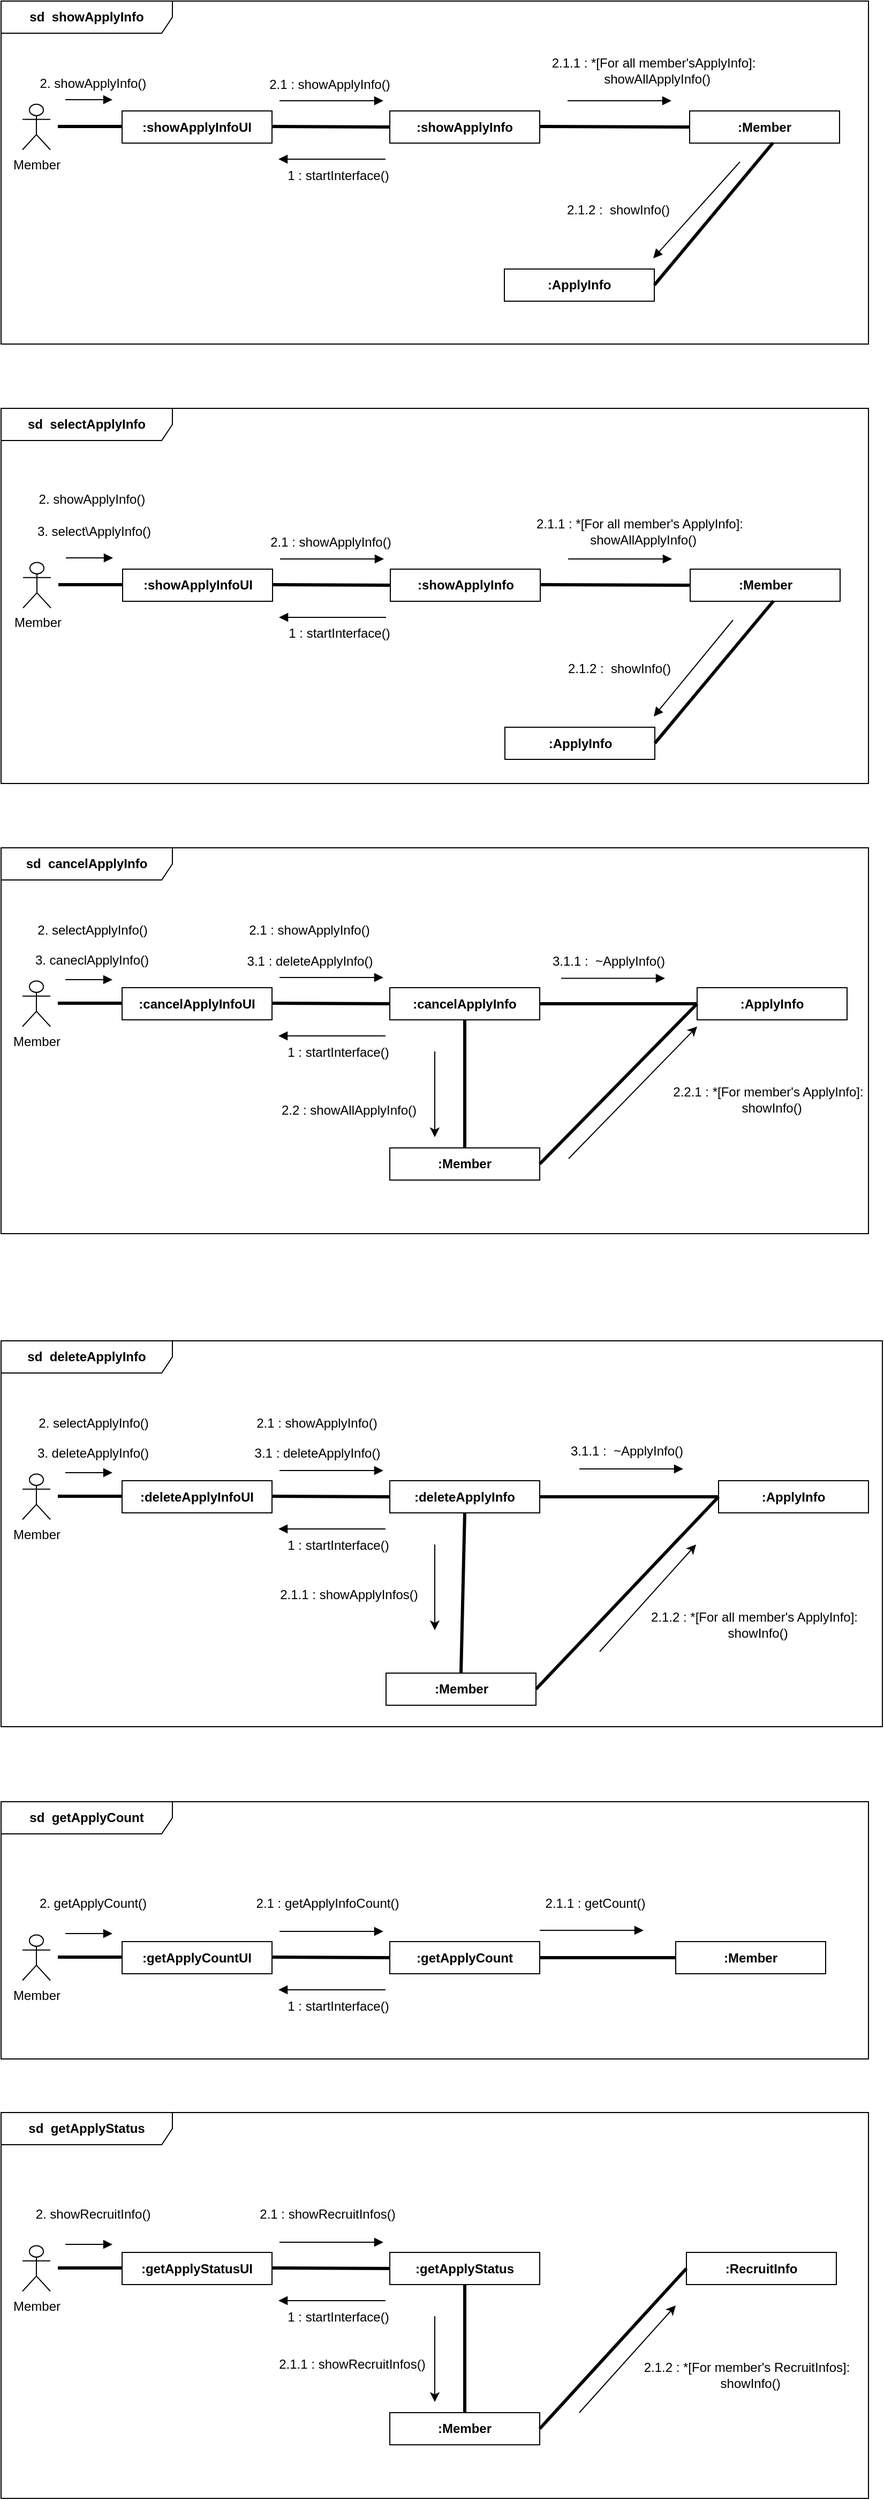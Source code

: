 <mxfile version="21.2.9" type="github" pages="3">
  <diagram id="C5RBs43oDa-KdzZeNtuy" name="Page-1">
    <mxGraphModel dx="3828" dy="1854" grid="1" gridSize="10" guides="1" tooltips="1" connect="1" arrows="1" fold="1" page="1" pageScale="1" pageWidth="827" pageHeight="1169" math="0" shadow="0">
      <root>
        <mxCell id="WIyWlLk6GJQsqaUBKTNV-0" />
        <mxCell id="WIyWlLk6GJQsqaUBKTNV-1" parent="WIyWlLk6GJQsqaUBKTNV-0" />
        <mxCell id="v9MNAWKx4OD48_1WIx0f-0" value="&lt;b&gt;sd&amp;nbsp; showApplyInfo&lt;/b&gt;" style="shape=umlFrame;whiteSpace=wrap;html=1;pointerEvents=0;recursiveResize=0;container=1;collapsible=0;width=160;" parent="WIyWlLk6GJQsqaUBKTNV-1" vertex="1">
          <mxGeometry x="80" y="50" width="810" height="320" as="geometry" />
        </mxCell>
        <mxCell id="v9MNAWKx4OD48_1WIx0f-1" value="Member" style="shape=umlActor;verticalLabelPosition=bottom;verticalAlign=top;html=1;outlineConnect=0;" parent="v9MNAWKx4OD48_1WIx0f-0" vertex="1">
          <mxGeometry x="20" y="96.25" width="26" height="42.5" as="geometry" />
        </mxCell>
        <mxCell id="v9MNAWKx4OD48_1WIx0f-2" value=":&lt;b style=&quot;border-color: var(--border-color);&quot;&gt;showApplyInfo&lt;/b&gt;UI" style="fontStyle=1;whiteSpace=wrap;html=1;" parent="v9MNAWKx4OD48_1WIx0f-0" vertex="1">
          <mxGeometry x="113" y="102.5" width="140" height="30" as="geometry" />
        </mxCell>
        <mxCell id="v9MNAWKx4OD48_1WIx0f-3" value=":Member" style="fontStyle=1;whiteSpace=wrap;html=1;" parent="v9MNAWKx4OD48_1WIx0f-0" vertex="1">
          <mxGeometry x="643" y="102.5" width="140" height="30" as="geometry" />
        </mxCell>
        <mxCell id="v9MNAWKx4OD48_1WIx0f-4" value=":&lt;b style=&quot;border-color: var(--border-color);&quot;&gt;showApplyInfo&lt;/b&gt;" style="fontStyle=1;whiteSpace=wrap;html=1;" parent="v9MNAWKx4OD48_1WIx0f-0" vertex="1">
          <mxGeometry x="363" y="102.5" width="140" height="30" as="geometry" />
        </mxCell>
        <mxCell id="v9MNAWKx4OD48_1WIx0f-5" value="" style="endArrow=none;startArrow=none;endFill=0;startFill=0;endSize=8;html=1;verticalAlign=bottom;labelBackgroundColor=none;strokeWidth=3;rounded=0;" parent="v9MNAWKx4OD48_1WIx0f-0" edge="1">
          <mxGeometry width="160" relative="1" as="geometry">
            <mxPoint x="53" y="117" as="sourcePoint" />
            <mxPoint x="113" y="117" as="targetPoint" />
          </mxGeometry>
        </mxCell>
        <mxCell id="v9MNAWKx4OD48_1WIx0f-6" value="" style="endArrow=none;startArrow=none;endFill=0;startFill=0;endSize=8;html=1;verticalAlign=bottom;labelBackgroundColor=none;strokeWidth=3;rounded=0;entryX=0;entryY=0.5;entryDx=0;entryDy=0;" parent="v9MNAWKx4OD48_1WIx0f-0" target="v9MNAWKx4OD48_1WIx0f-4" edge="1">
          <mxGeometry width="160" relative="1" as="geometry">
            <mxPoint x="253" y="117" as="sourcePoint" />
            <mxPoint x="360" y="117" as="targetPoint" />
          </mxGeometry>
        </mxCell>
        <mxCell id="v9MNAWKx4OD48_1WIx0f-7" value="" style="endArrow=none;startArrow=none;endFill=0;startFill=0;endSize=8;html=1;verticalAlign=bottom;labelBackgroundColor=none;strokeWidth=3;rounded=0;entryX=0;entryY=0.5;entryDx=0;entryDy=0;" parent="v9MNAWKx4OD48_1WIx0f-0" target="v9MNAWKx4OD48_1WIx0f-3" edge="1">
          <mxGeometry width="160" relative="1" as="geometry">
            <mxPoint x="503" y="117" as="sourcePoint" />
            <mxPoint x="610" y="120" as="targetPoint" />
          </mxGeometry>
        </mxCell>
        <mxCell id="v9MNAWKx4OD48_1WIx0f-8" value="" style="html=1;verticalAlign=bottom;labelBackgroundColor=none;endArrow=block;endFill=1;rounded=0;" parent="v9MNAWKx4OD48_1WIx0f-0" edge="1">
          <mxGeometry width="160" relative="1" as="geometry">
            <mxPoint x="60" y="92" as="sourcePoint" />
            <mxPoint x="104" y="92" as="targetPoint" />
          </mxGeometry>
        </mxCell>
        <mxCell id="v9MNAWKx4OD48_1WIx0f-9" value="" style="html=1;verticalAlign=bottom;labelBackgroundColor=none;endArrow=block;endFill=1;rounded=0;" parent="v9MNAWKx4OD48_1WIx0f-0" edge="1">
          <mxGeometry width="160" relative="1" as="geometry">
            <mxPoint x="260" y="93" as="sourcePoint" />
            <mxPoint x="357" y="93" as="targetPoint" />
          </mxGeometry>
        </mxCell>
        <mxCell id="v9MNAWKx4OD48_1WIx0f-10" value="" style="html=1;verticalAlign=bottom;labelBackgroundColor=none;endArrow=block;endFill=1;rounded=0;" parent="v9MNAWKx4OD48_1WIx0f-0" edge="1">
          <mxGeometry width="160" relative="1" as="geometry">
            <mxPoint x="529" y="93" as="sourcePoint" />
            <mxPoint x="626" y="93" as="targetPoint" />
          </mxGeometry>
        </mxCell>
        <mxCell id="v9MNAWKx4OD48_1WIx0f-11" value="" style="html=1;verticalAlign=bottom;labelBackgroundColor=none;endArrow=block;endFill=1;rounded=0;" parent="v9MNAWKx4OD48_1WIx0f-0" edge="1">
          <mxGeometry width="160" relative="1" as="geometry">
            <mxPoint x="359" y="147.5" as="sourcePoint" />
            <mxPoint x="259" y="147.5" as="targetPoint" />
          </mxGeometry>
        </mxCell>
        <mxCell id="v9MNAWKx4OD48_1WIx0f-12" value="1 : startInterface()" style="text;html=1;strokeColor=none;fillColor=none;align=center;verticalAlign=middle;whiteSpace=wrap;rounded=0;" parent="v9MNAWKx4OD48_1WIx0f-0" vertex="1">
          <mxGeometry x="240" y="147.5" width="150" height="30" as="geometry" />
        </mxCell>
        <mxCell id="v9MNAWKx4OD48_1WIx0f-13" value="2. showApplyInfo()" style="text;html=1;strokeColor=none;fillColor=none;align=center;verticalAlign=middle;whiteSpace=wrap;rounded=0;" parent="v9MNAWKx4OD48_1WIx0f-0" vertex="1">
          <mxGeometry x="11" y="61.5" width="150" height="30" as="geometry" />
        </mxCell>
        <mxCell id="v9MNAWKx4OD48_1WIx0f-14" value="2.1 : showApplyInfo()" style="text;html=1;strokeColor=none;fillColor=none;align=center;verticalAlign=middle;whiteSpace=wrap;rounded=0;" parent="v9MNAWKx4OD48_1WIx0f-0" vertex="1">
          <mxGeometry x="232" y="62.5" width="150" height="30" as="geometry" />
        </mxCell>
        <mxCell id="v9MNAWKx4OD48_1WIx0f-15" value="2.1.1 : *[For all member&#39;sApplyInfo]:&lt;br&gt;&amp;nbsp; showAllApplyInfo()" style="text;html=1;strokeColor=none;fillColor=none;align=center;verticalAlign=middle;whiteSpace=wrap;rounded=0;" parent="v9MNAWKx4OD48_1WIx0f-0" vertex="1">
          <mxGeometry x="503" y="50" width="213" height="30" as="geometry" />
        </mxCell>
        <mxCell id="8-KSaYpjSv80zVt3J8YJ-5" value=":ApplyInfo" style="fontStyle=1;whiteSpace=wrap;html=1;" vertex="1" parent="v9MNAWKx4OD48_1WIx0f-0">
          <mxGeometry x="470" y="250" width="140" height="30" as="geometry" />
        </mxCell>
        <mxCell id="8-KSaYpjSv80zVt3J8YJ-6" value="" style="endArrow=none;startArrow=none;endFill=0;startFill=0;endSize=8;html=1;verticalAlign=bottom;labelBackgroundColor=none;strokeWidth=3;rounded=0;entryX=0.556;entryY=0.989;entryDx=0;entryDy=0;exitX=1;exitY=0.5;exitDx=0;exitDy=0;entryPerimeter=0;" edge="1" parent="v9MNAWKx4OD48_1WIx0f-0" source="8-KSaYpjSv80zVt3J8YJ-5" target="v9MNAWKx4OD48_1WIx0f-3">
          <mxGeometry width="160" relative="1" as="geometry">
            <mxPoint x="513" y="127" as="sourcePoint" />
            <mxPoint x="653" y="128" as="targetPoint" />
          </mxGeometry>
        </mxCell>
        <mxCell id="8-KSaYpjSv80zVt3J8YJ-7" value="2.1.2 :&amp;nbsp; showInfo()" style="text;html=1;strokeColor=none;fillColor=none;align=center;verticalAlign=middle;whiteSpace=wrap;rounded=0;" vertex="1" parent="v9MNAWKx4OD48_1WIx0f-0">
          <mxGeometry x="470" y="180" width="213" height="30" as="geometry" />
        </mxCell>
        <mxCell id="8-KSaYpjSv80zVt3J8YJ-11" value="" style="html=1;verticalAlign=bottom;labelBackgroundColor=none;endArrow=block;endFill=1;rounded=0;" edge="1" parent="v9MNAWKx4OD48_1WIx0f-0">
          <mxGeometry width="160" relative="1" as="geometry">
            <mxPoint x="690" y="150" as="sourcePoint" />
            <mxPoint x="609" y="240" as="targetPoint" />
          </mxGeometry>
        </mxCell>
        <mxCell id="32dVbN9FPulj1okTG_6h-0" value="&lt;b&gt;sd&amp;nbsp; cancelApplyInfo&lt;/b&gt;" style="shape=umlFrame;whiteSpace=wrap;html=1;pointerEvents=0;recursiveResize=0;container=1;collapsible=0;width=160;" parent="WIyWlLk6GJQsqaUBKTNV-1" vertex="1">
          <mxGeometry x="80" y="840" width="810" height="360" as="geometry" />
        </mxCell>
        <mxCell id="32dVbN9FPulj1okTG_6h-1" value="Member" style="shape=umlActor;verticalLabelPosition=bottom;verticalAlign=top;html=1;outlineConnect=0;" parent="32dVbN9FPulj1okTG_6h-0" vertex="1">
          <mxGeometry x="20" y="124.25" width="26" height="42.5" as="geometry" />
        </mxCell>
        <mxCell id="32dVbN9FPulj1okTG_6h-2" value=":cancelApplyInfoUI" style="fontStyle=1;whiteSpace=wrap;html=1;" parent="32dVbN9FPulj1okTG_6h-0" vertex="1">
          <mxGeometry x="113" y="130.5" width="140" height="30" as="geometry" />
        </mxCell>
        <mxCell id="32dVbN9FPulj1okTG_6h-3" value=":ApplyInfo" style="fontStyle=1;whiteSpace=wrap;html=1;" parent="32dVbN9FPulj1okTG_6h-0" vertex="1">
          <mxGeometry x="650" y="130.5" width="140" height="30" as="geometry" />
        </mxCell>
        <mxCell id="32dVbN9FPulj1okTG_6h-4" value=":cancelApplyInfo" style="fontStyle=1;whiteSpace=wrap;html=1;" parent="32dVbN9FPulj1okTG_6h-0" vertex="1">
          <mxGeometry x="363" y="130.5" width="140" height="30" as="geometry" />
        </mxCell>
        <mxCell id="32dVbN9FPulj1okTG_6h-5" value="" style="endArrow=none;startArrow=none;endFill=0;startFill=0;endSize=8;html=1;verticalAlign=bottom;labelBackgroundColor=none;strokeWidth=3;rounded=0;" parent="32dVbN9FPulj1okTG_6h-0" edge="1">
          <mxGeometry width="160" relative="1" as="geometry">
            <mxPoint x="53" y="145" as="sourcePoint" />
            <mxPoint x="113" y="145" as="targetPoint" />
          </mxGeometry>
        </mxCell>
        <mxCell id="32dVbN9FPulj1okTG_6h-6" value="" style="endArrow=none;startArrow=none;endFill=0;startFill=0;endSize=8;html=1;verticalAlign=bottom;labelBackgroundColor=none;strokeWidth=3;rounded=0;entryX=0;entryY=0.5;entryDx=0;entryDy=0;" parent="32dVbN9FPulj1okTG_6h-0" target="32dVbN9FPulj1okTG_6h-4" edge="1">
          <mxGeometry width="160" relative="1" as="geometry">
            <mxPoint x="253" y="145" as="sourcePoint" />
            <mxPoint x="360" y="145" as="targetPoint" />
          </mxGeometry>
        </mxCell>
        <mxCell id="32dVbN9FPulj1okTG_6h-8" value="" style="html=1;verticalAlign=bottom;labelBackgroundColor=none;endArrow=block;endFill=1;rounded=0;" parent="32dVbN9FPulj1okTG_6h-0" edge="1">
          <mxGeometry width="160" relative="1" as="geometry">
            <mxPoint x="60" y="123" as="sourcePoint" />
            <mxPoint x="104" y="123" as="targetPoint" />
          </mxGeometry>
        </mxCell>
        <mxCell id="32dVbN9FPulj1okTG_6h-9" value="" style="html=1;verticalAlign=bottom;labelBackgroundColor=none;endArrow=block;endFill=1;rounded=0;" parent="32dVbN9FPulj1okTG_6h-0" edge="1">
          <mxGeometry width="160" relative="1" as="geometry">
            <mxPoint x="260" y="121" as="sourcePoint" />
            <mxPoint x="357" y="121" as="targetPoint" />
          </mxGeometry>
        </mxCell>
        <mxCell id="32dVbN9FPulj1okTG_6h-11" value="" style="html=1;verticalAlign=bottom;labelBackgroundColor=none;endArrow=block;endFill=1;rounded=0;" parent="32dVbN9FPulj1okTG_6h-0" edge="1">
          <mxGeometry width="160" relative="1" as="geometry">
            <mxPoint x="359" y="175.5" as="sourcePoint" />
            <mxPoint x="259" y="175.5" as="targetPoint" />
          </mxGeometry>
        </mxCell>
        <mxCell id="32dVbN9FPulj1okTG_6h-12" value="1 : startInterface()" style="text;html=1;strokeColor=none;fillColor=none;align=center;verticalAlign=middle;whiteSpace=wrap;rounded=0;" parent="32dVbN9FPulj1okTG_6h-0" vertex="1">
          <mxGeometry x="240" y="175.5" width="150" height="30" as="geometry" />
        </mxCell>
        <mxCell id="32dVbN9FPulj1okTG_6h-14" value="2.1 : showApplyInfo()" style="text;html=1;strokeColor=none;fillColor=none;align=center;verticalAlign=middle;whiteSpace=wrap;rounded=0;" parent="32dVbN9FPulj1okTG_6h-0" vertex="1">
          <mxGeometry x="213" y="61.5" width="150" height="30" as="geometry" />
        </mxCell>
        <mxCell id="32dVbN9FPulj1okTG_6h-15" value="2.2.1 : *[For member&#39;s ApplyInfo]:&lt;br&gt;&amp;nbsp; showInfo()" style="text;html=1;strokeColor=none;fillColor=none;align=center;verticalAlign=middle;whiteSpace=wrap;rounded=0;" parent="32dVbN9FPulj1okTG_6h-0" vertex="1">
          <mxGeometry x="610" y="220" width="213" height="30" as="geometry" />
        </mxCell>
        <mxCell id="TVP5Dkz4fo6Apxjhaw1c-0" value=":Member" style="fontStyle=1;whiteSpace=wrap;html=1;" parent="32dVbN9FPulj1okTG_6h-0" vertex="1">
          <mxGeometry x="363" y="280" width="140" height="30" as="geometry" />
        </mxCell>
        <mxCell id="TVP5Dkz4fo6Apxjhaw1c-1" value="" style="endArrow=none;startArrow=none;endFill=0;startFill=0;endSize=8;html=1;verticalAlign=bottom;labelBackgroundColor=none;strokeWidth=3;rounded=0;exitX=0.5;exitY=1;exitDx=0;exitDy=0;entryX=0.5;entryY=0;entryDx=0;entryDy=0;" parent="32dVbN9FPulj1okTG_6h-0" source="32dVbN9FPulj1okTG_6h-4" target="TVP5Dkz4fo6Apxjhaw1c-0" edge="1">
          <mxGeometry width="160" relative="1" as="geometry">
            <mxPoint x="513" y="155" as="sourcePoint" />
            <mxPoint x="653" y="156" as="targetPoint" />
          </mxGeometry>
        </mxCell>
        <mxCell id="TVP5Dkz4fo6Apxjhaw1c-3" value="2.2 : showAllApplyInfo()" style="text;html=1;strokeColor=none;fillColor=none;align=center;verticalAlign=middle;whiteSpace=wrap;rounded=0;" parent="32dVbN9FPulj1okTG_6h-0" vertex="1">
          <mxGeometry x="250" y="230" width="150" height="30" as="geometry" />
        </mxCell>
        <mxCell id="TVP5Dkz4fo6Apxjhaw1c-6" value="" style="endArrow=classic;html=1;rounded=0;" parent="32dVbN9FPulj1okTG_6h-0" edge="1">
          <mxGeometry width="50" height="50" relative="1" as="geometry">
            <mxPoint x="405" y="190" as="sourcePoint" />
            <mxPoint x="405" y="270" as="targetPoint" />
          </mxGeometry>
        </mxCell>
        <mxCell id="TVP5Dkz4fo6Apxjhaw1c-7" value="" style="endArrow=none;startArrow=none;endFill=0;startFill=0;endSize=8;html=1;verticalAlign=bottom;labelBackgroundColor=none;strokeWidth=3;rounded=0;entryX=0;entryY=0.5;entryDx=0;entryDy=0;exitX=1;exitY=0.5;exitDx=0;exitDy=0;" parent="32dVbN9FPulj1okTG_6h-0" source="TVP5Dkz4fo6Apxjhaw1c-0" target="32dVbN9FPulj1okTG_6h-3" edge="1">
          <mxGeometry width="160" relative="1" as="geometry">
            <mxPoint x="513" y="155" as="sourcePoint" />
            <mxPoint x="653" y="156" as="targetPoint" />
          </mxGeometry>
        </mxCell>
        <mxCell id="TVP5Dkz4fo6Apxjhaw1c-10" value="" style="endArrow=classic;html=1;rounded=0;" parent="32dVbN9FPulj1okTG_6h-0" edge="1">
          <mxGeometry width="50" height="50" relative="1" as="geometry">
            <mxPoint x="530" y="290" as="sourcePoint" />
            <mxPoint x="650" y="166.75" as="targetPoint" />
          </mxGeometry>
        </mxCell>
        <mxCell id="TVP5Dkz4fo6Apxjhaw1c-11" value="3.1 : deleteApplyInfo()" style="text;html=1;strokeColor=none;fillColor=none;align=center;verticalAlign=middle;whiteSpace=wrap;rounded=0;" parent="32dVbN9FPulj1okTG_6h-0" vertex="1">
          <mxGeometry x="223.5" y="90.5" width="129" height="30" as="geometry" />
        </mxCell>
        <mxCell id="VGqGSARFz1YYxWPxrSs2-1" value="" style="endArrow=none;startArrow=none;endFill=0;startFill=0;endSize=8;html=1;verticalAlign=bottom;labelBackgroundColor=none;strokeWidth=3;rounded=0;entryX=0;entryY=0.5;entryDx=0;entryDy=0;exitX=1;exitY=0.5;exitDx=0;exitDy=0;" edge="1" parent="32dVbN9FPulj1okTG_6h-0" source="32dVbN9FPulj1okTG_6h-4" target="32dVbN9FPulj1okTG_6h-3">
          <mxGeometry width="160" relative="1" as="geometry">
            <mxPoint x="500" y="140" as="sourcePoint" />
            <mxPoint x="373" y="156" as="targetPoint" />
          </mxGeometry>
        </mxCell>
        <mxCell id="3bbCbc91G1w3xhPeP-k8-6" value="2. selectApplyInfo()" style="text;html=1;strokeColor=none;fillColor=none;align=center;verticalAlign=middle;whiteSpace=wrap;rounded=0;" vertex="1" parent="32dVbN9FPulj1okTG_6h-0">
          <mxGeometry x="20.5" y="61.5" width="129" height="30" as="geometry" />
        </mxCell>
        <mxCell id="3bbCbc91G1w3xhPeP-k8-7" value="3. caneclApplyInfo()" style="text;html=1;strokeColor=none;fillColor=none;align=center;verticalAlign=middle;whiteSpace=wrap;rounded=0;" vertex="1" parent="32dVbN9FPulj1okTG_6h-0">
          <mxGeometry x="10" y="89.5" width="150" height="30" as="geometry" />
        </mxCell>
        <mxCell id="3bbCbc91G1w3xhPeP-k8-34" value="3.1.1 :&amp;nbsp; ~ApplyInfo()" style="text;html=1;strokeColor=none;fillColor=none;align=center;verticalAlign=middle;whiteSpace=wrap;rounded=0;" vertex="1" parent="32dVbN9FPulj1okTG_6h-0">
          <mxGeometry x="503" y="90.5" width="129" height="30" as="geometry" />
        </mxCell>
        <mxCell id="3bbCbc91G1w3xhPeP-k8-35" value="" style="html=1;verticalAlign=bottom;labelBackgroundColor=none;endArrow=block;endFill=1;rounded=0;" edge="1" parent="32dVbN9FPulj1okTG_6h-0">
          <mxGeometry width="160" relative="1" as="geometry">
            <mxPoint x="523" y="121.75" as="sourcePoint" />
            <mxPoint x="620" y="121.75" as="targetPoint" />
          </mxGeometry>
        </mxCell>
        <mxCell id="Ppqg-7xlHpnQXwgLYHRT-0" value="&lt;b&gt;sd&amp;nbsp; deleteApplyInfo&lt;/b&gt;" style="shape=umlFrame;whiteSpace=wrap;html=1;pointerEvents=0;recursiveResize=0;container=1;collapsible=0;width=160;" parent="WIyWlLk6GJQsqaUBKTNV-1" vertex="1">
          <mxGeometry x="80" y="1300" width="823" height="360" as="geometry" />
        </mxCell>
        <mxCell id="Ppqg-7xlHpnQXwgLYHRT-1" value="Member" style="shape=umlActor;verticalLabelPosition=bottom;verticalAlign=top;html=1;outlineConnect=0;" parent="Ppqg-7xlHpnQXwgLYHRT-0" vertex="1">
          <mxGeometry x="20" y="124.25" width="26" height="42.5" as="geometry" />
        </mxCell>
        <mxCell id="Ppqg-7xlHpnQXwgLYHRT-2" value=":deleteApplyInfoUI" style="fontStyle=1;whiteSpace=wrap;html=1;" parent="Ppqg-7xlHpnQXwgLYHRT-0" vertex="1">
          <mxGeometry x="113" y="130.5" width="140" height="30" as="geometry" />
        </mxCell>
        <mxCell id="Ppqg-7xlHpnQXwgLYHRT-3" value=":ApplyInfo" style="fontStyle=1;whiteSpace=wrap;html=1;" parent="Ppqg-7xlHpnQXwgLYHRT-0" vertex="1">
          <mxGeometry x="670" y="130.5" width="140" height="30" as="geometry" />
        </mxCell>
        <mxCell id="Ppqg-7xlHpnQXwgLYHRT-4" value=":deleteApplyInfo" style="fontStyle=1;whiteSpace=wrap;html=1;" parent="Ppqg-7xlHpnQXwgLYHRT-0" vertex="1">
          <mxGeometry x="363" y="130.5" width="140" height="30" as="geometry" />
        </mxCell>
        <mxCell id="Ppqg-7xlHpnQXwgLYHRT-5" value="" style="endArrow=none;startArrow=none;endFill=0;startFill=0;endSize=8;html=1;verticalAlign=bottom;labelBackgroundColor=none;strokeWidth=3;rounded=0;" parent="Ppqg-7xlHpnQXwgLYHRT-0" edge="1">
          <mxGeometry width="160" relative="1" as="geometry">
            <mxPoint x="53" y="145" as="sourcePoint" />
            <mxPoint x="113" y="145" as="targetPoint" />
          </mxGeometry>
        </mxCell>
        <mxCell id="Ppqg-7xlHpnQXwgLYHRT-6" value="" style="endArrow=none;startArrow=none;endFill=0;startFill=0;endSize=8;html=1;verticalAlign=bottom;labelBackgroundColor=none;strokeWidth=3;rounded=0;entryX=0;entryY=0.5;entryDx=0;entryDy=0;" parent="Ppqg-7xlHpnQXwgLYHRT-0" target="Ppqg-7xlHpnQXwgLYHRT-4" edge="1">
          <mxGeometry width="160" relative="1" as="geometry">
            <mxPoint x="253" y="145" as="sourcePoint" />
            <mxPoint x="360" y="145" as="targetPoint" />
          </mxGeometry>
        </mxCell>
        <mxCell id="Ppqg-7xlHpnQXwgLYHRT-7" value="" style="html=1;verticalAlign=bottom;labelBackgroundColor=none;endArrow=block;endFill=1;rounded=0;" parent="Ppqg-7xlHpnQXwgLYHRT-0" edge="1">
          <mxGeometry width="160" relative="1" as="geometry">
            <mxPoint x="60" y="123" as="sourcePoint" />
            <mxPoint x="104" y="123" as="targetPoint" />
          </mxGeometry>
        </mxCell>
        <mxCell id="Ppqg-7xlHpnQXwgLYHRT-8" value="" style="html=1;verticalAlign=bottom;labelBackgroundColor=none;endArrow=block;endFill=1;rounded=0;" parent="Ppqg-7xlHpnQXwgLYHRT-0" edge="1">
          <mxGeometry width="160" relative="1" as="geometry">
            <mxPoint x="260" y="121" as="sourcePoint" />
            <mxPoint x="357" y="121" as="targetPoint" />
          </mxGeometry>
        </mxCell>
        <mxCell id="Ppqg-7xlHpnQXwgLYHRT-9" value="" style="html=1;verticalAlign=bottom;labelBackgroundColor=none;endArrow=block;endFill=1;rounded=0;" parent="Ppqg-7xlHpnQXwgLYHRT-0" edge="1">
          <mxGeometry width="160" relative="1" as="geometry">
            <mxPoint x="359" y="175.5" as="sourcePoint" />
            <mxPoint x="259" y="175.5" as="targetPoint" />
          </mxGeometry>
        </mxCell>
        <mxCell id="Ppqg-7xlHpnQXwgLYHRT-10" value="1 : startInterface()" style="text;html=1;strokeColor=none;fillColor=none;align=center;verticalAlign=middle;whiteSpace=wrap;rounded=0;" parent="Ppqg-7xlHpnQXwgLYHRT-0" vertex="1">
          <mxGeometry x="240" y="175.5" width="150" height="30" as="geometry" />
        </mxCell>
        <mxCell id="Ppqg-7xlHpnQXwgLYHRT-12" value="2.1 : showApplyInfo()" style="text;html=1;strokeColor=none;fillColor=none;align=center;verticalAlign=middle;whiteSpace=wrap;rounded=0;" parent="Ppqg-7xlHpnQXwgLYHRT-0" vertex="1">
          <mxGeometry x="220" y="61.5" width="150" height="30" as="geometry" />
        </mxCell>
        <mxCell id="Ppqg-7xlHpnQXwgLYHRT-13" value="2.1.2 : *[For all member&#39;s ApplyInfo]:&lt;br&gt;&amp;nbsp; showInfo()" style="text;html=1;strokeColor=none;fillColor=none;align=center;verticalAlign=middle;whiteSpace=wrap;rounded=0;" parent="Ppqg-7xlHpnQXwgLYHRT-0" vertex="1">
          <mxGeometry x="597" y="250" width="213" height="30" as="geometry" />
        </mxCell>
        <mxCell id="Ppqg-7xlHpnQXwgLYHRT-14" value="2. selectApplyInfo()" style="text;html=1;strokeColor=none;fillColor=none;align=center;verticalAlign=middle;whiteSpace=wrap;rounded=0;" parent="Ppqg-7xlHpnQXwgLYHRT-0" vertex="1">
          <mxGeometry x="21.5" y="61.5" width="129" height="30" as="geometry" />
        </mxCell>
        <mxCell id="Ppqg-7xlHpnQXwgLYHRT-15" value="3. deleteApplyInfo()" style="text;html=1;strokeColor=none;fillColor=none;align=center;verticalAlign=middle;whiteSpace=wrap;rounded=0;" parent="Ppqg-7xlHpnQXwgLYHRT-0" vertex="1">
          <mxGeometry x="11" y="89.5" width="150" height="30" as="geometry" />
        </mxCell>
        <mxCell id="Ppqg-7xlHpnQXwgLYHRT-16" value=":Member" style="fontStyle=1;whiteSpace=wrap;html=1;" parent="Ppqg-7xlHpnQXwgLYHRT-0" vertex="1">
          <mxGeometry x="359.5" y="310" width="140" height="30" as="geometry" />
        </mxCell>
        <mxCell id="Ppqg-7xlHpnQXwgLYHRT-17" value="" style="endArrow=none;startArrow=none;endFill=0;startFill=0;endSize=8;html=1;verticalAlign=bottom;labelBackgroundColor=none;strokeWidth=3;rounded=0;exitX=0.5;exitY=1;exitDx=0;exitDy=0;entryX=0.5;entryY=0;entryDx=0;entryDy=0;" parent="Ppqg-7xlHpnQXwgLYHRT-0" source="Ppqg-7xlHpnQXwgLYHRT-4" target="Ppqg-7xlHpnQXwgLYHRT-16" edge="1">
          <mxGeometry width="160" relative="1" as="geometry">
            <mxPoint x="513" y="155" as="sourcePoint" />
            <mxPoint x="653" y="156" as="targetPoint" />
          </mxGeometry>
        </mxCell>
        <mxCell id="Ppqg-7xlHpnQXwgLYHRT-18" value="2.1.1 : showApplyInfos()" style="text;html=1;strokeColor=none;fillColor=none;align=center;verticalAlign=middle;whiteSpace=wrap;rounded=0;" parent="Ppqg-7xlHpnQXwgLYHRT-0" vertex="1">
          <mxGeometry x="240" y="222" width="170" height="30" as="geometry" />
        </mxCell>
        <mxCell id="Ppqg-7xlHpnQXwgLYHRT-19" value="" style="endArrow=classic;html=1;rounded=0;" parent="Ppqg-7xlHpnQXwgLYHRT-0" edge="1">
          <mxGeometry width="50" height="50" relative="1" as="geometry">
            <mxPoint x="405" y="190" as="sourcePoint" />
            <mxPoint x="405" y="270" as="targetPoint" />
          </mxGeometry>
        </mxCell>
        <mxCell id="Ppqg-7xlHpnQXwgLYHRT-20" value="" style="endArrow=none;startArrow=none;endFill=0;startFill=0;endSize=8;html=1;verticalAlign=bottom;labelBackgroundColor=none;strokeWidth=3;rounded=0;entryX=0;entryY=0.5;entryDx=0;entryDy=0;exitX=1;exitY=0.5;exitDx=0;exitDy=0;" parent="Ppqg-7xlHpnQXwgLYHRT-0" source="Ppqg-7xlHpnQXwgLYHRT-16" target="Ppqg-7xlHpnQXwgLYHRT-3" edge="1">
          <mxGeometry width="160" relative="1" as="geometry">
            <mxPoint x="513" y="155" as="sourcePoint" />
            <mxPoint x="653" y="156" as="targetPoint" />
          </mxGeometry>
        </mxCell>
        <mxCell id="uep05S_DBsHA7j4f1mKk-22" value="3.1 : deleteApplyInfo()" style="text;html=1;strokeColor=none;fillColor=none;align=center;verticalAlign=middle;whiteSpace=wrap;rounded=0;" vertex="1" parent="Ppqg-7xlHpnQXwgLYHRT-0">
          <mxGeometry x="230.5" y="89.5" width="129" height="30" as="geometry" />
        </mxCell>
        <mxCell id="uep05S_DBsHA7j4f1mKk-27" value="" style="endArrow=none;startArrow=none;endFill=0;startFill=0;endSize=8;html=1;verticalAlign=bottom;labelBackgroundColor=none;strokeWidth=3;rounded=0;entryX=0;entryY=0.5;entryDx=0;entryDy=0;exitX=1;exitY=0.5;exitDx=0;exitDy=0;" edge="1" parent="Ppqg-7xlHpnQXwgLYHRT-0" source="Ppqg-7xlHpnQXwgLYHRT-4" target="Ppqg-7xlHpnQXwgLYHRT-3">
          <mxGeometry width="160" relative="1" as="geometry">
            <mxPoint x="263" y="155" as="sourcePoint" />
            <mxPoint x="373" y="156" as="targetPoint" />
          </mxGeometry>
        </mxCell>
        <mxCell id="uep05S_DBsHA7j4f1mKk-28" value="3.1.1 :&amp;nbsp; ~ApplyInfo()" style="text;html=1;strokeColor=none;fillColor=none;align=center;verticalAlign=middle;whiteSpace=wrap;rounded=0;" vertex="1" parent="Ppqg-7xlHpnQXwgLYHRT-0">
          <mxGeometry x="520" y="88.25" width="129" height="30" as="geometry" />
        </mxCell>
        <mxCell id="uep05S_DBsHA7j4f1mKk-29" value="" style="html=1;verticalAlign=bottom;labelBackgroundColor=none;endArrow=block;endFill=1;rounded=0;" edge="1" parent="Ppqg-7xlHpnQXwgLYHRT-0">
          <mxGeometry width="160" relative="1" as="geometry">
            <mxPoint x="540" y="119.5" as="sourcePoint" />
            <mxPoint x="637" y="119.5" as="targetPoint" />
          </mxGeometry>
        </mxCell>
        <mxCell id="3bbCbc91G1w3xhPeP-k8-4" value="" style="endArrow=classic;html=1;rounded=0;" edge="1" parent="Ppqg-7xlHpnQXwgLYHRT-0">
          <mxGeometry width="50" height="50" relative="1" as="geometry">
            <mxPoint x="559" y="290" as="sourcePoint" />
            <mxPoint x="649" y="190" as="targetPoint" />
          </mxGeometry>
        </mxCell>
        <mxCell id="ztcmLR0k12IKxnh8X_NW-0" value="&lt;b&gt;sd&amp;nbsp; getApplyStatus&lt;/b&gt;" style="shape=umlFrame;whiteSpace=wrap;html=1;pointerEvents=0;recursiveResize=0;container=1;collapsible=0;width=160;" vertex="1" parent="WIyWlLk6GJQsqaUBKTNV-1">
          <mxGeometry x="80" y="2020" width="810" height="360" as="geometry" />
        </mxCell>
        <mxCell id="ztcmLR0k12IKxnh8X_NW-1" value="Member" style="shape=umlActor;verticalLabelPosition=bottom;verticalAlign=top;html=1;outlineConnect=0;" vertex="1" parent="ztcmLR0k12IKxnh8X_NW-0">
          <mxGeometry x="20" y="124.25" width="26" height="42.5" as="geometry" />
        </mxCell>
        <mxCell id="ztcmLR0k12IKxnh8X_NW-2" value=":&lt;b style=&quot;border-color: var(--border-color);&quot;&gt;getApplyStatusUI&lt;/b&gt;" style="fontStyle=1;whiteSpace=wrap;html=1;" vertex="1" parent="ztcmLR0k12IKxnh8X_NW-0">
          <mxGeometry x="113" y="130.5" width="140" height="30" as="geometry" />
        </mxCell>
        <mxCell id="ztcmLR0k12IKxnh8X_NW-3" value=":RecruitInfo" style="fontStyle=1;whiteSpace=wrap;html=1;" vertex="1" parent="ztcmLR0k12IKxnh8X_NW-0">
          <mxGeometry x="640" y="130.5" width="140" height="30" as="geometry" />
        </mxCell>
        <mxCell id="ztcmLR0k12IKxnh8X_NW-4" value=":&lt;b style=&quot;border-color: var(--border-color);&quot;&gt;getApplyStatus&lt;/b&gt;" style="fontStyle=1;whiteSpace=wrap;html=1;" vertex="1" parent="ztcmLR0k12IKxnh8X_NW-0">
          <mxGeometry x="363" y="130.5" width="140" height="30" as="geometry" />
        </mxCell>
        <mxCell id="ztcmLR0k12IKxnh8X_NW-5" value="" style="endArrow=none;startArrow=none;endFill=0;startFill=0;endSize=8;html=1;verticalAlign=bottom;labelBackgroundColor=none;strokeWidth=3;rounded=0;" edge="1" parent="ztcmLR0k12IKxnh8X_NW-0">
          <mxGeometry width="160" relative="1" as="geometry">
            <mxPoint x="53" y="145" as="sourcePoint" />
            <mxPoint x="113" y="145" as="targetPoint" />
          </mxGeometry>
        </mxCell>
        <mxCell id="ztcmLR0k12IKxnh8X_NW-6" value="" style="endArrow=none;startArrow=none;endFill=0;startFill=0;endSize=8;html=1;verticalAlign=bottom;labelBackgroundColor=none;strokeWidth=3;rounded=0;entryX=0;entryY=0.5;entryDx=0;entryDy=0;" edge="1" parent="ztcmLR0k12IKxnh8X_NW-0" target="ztcmLR0k12IKxnh8X_NW-4">
          <mxGeometry width="160" relative="1" as="geometry">
            <mxPoint x="253" y="145" as="sourcePoint" />
            <mxPoint x="360" y="145" as="targetPoint" />
          </mxGeometry>
        </mxCell>
        <mxCell id="ztcmLR0k12IKxnh8X_NW-7" value="" style="html=1;verticalAlign=bottom;labelBackgroundColor=none;endArrow=block;endFill=1;rounded=0;" edge="1" parent="ztcmLR0k12IKxnh8X_NW-0">
          <mxGeometry width="160" relative="1" as="geometry">
            <mxPoint x="60" y="123" as="sourcePoint" />
            <mxPoint x="104" y="123" as="targetPoint" />
          </mxGeometry>
        </mxCell>
        <mxCell id="ztcmLR0k12IKxnh8X_NW-8" value="" style="html=1;verticalAlign=bottom;labelBackgroundColor=none;endArrow=block;endFill=1;rounded=0;" edge="1" parent="ztcmLR0k12IKxnh8X_NW-0">
          <mxGeometry width="160" relative="1" as="geometry">
            <mxPoint x="260" y="121" as="sourcePoint" />
            <mxPoint x="357" y="121" as="targetPoint" />
          </mxGeometry>
        </mxCell>
        <mxCell id="ztcmLR0k12IKxnh8X_NW-9" value="" style="html=1;verticalAlign=bottom;labelBackgroundColor=none;endArrow=block;endFill=1;rounded=0;" edge="1" parent="ztcmLR0k12IKxnh8X_NW-0">
          <mxGeometry width="160" relative="1" as="geometry">
            <mxPoint x="359" y="175.5" as="sourcePoint" />
            <mxPoint x="259" y="175.5" as="targetPoint" />
          </mxGeometry>
        </mxCell>
        <mxCell id="ztcmLR0k12IKxnh8X_NW-10" value="1 : startInterface()" style="text;html=1;strokeColor=none;fillColor=none;align=center;verticalAlign=middle;whiteSpace=wrap;rounded=0;" vertex="1" parent="ztcmLR0k12IKxnh8X_NW-0">
          <mxGeometry x="240" y="175.5" width="150" height="30" as="geometry" />
        </mxCell>
        <mxCell id="ztcmLR0k12IKxnh8X_NW-11" value="2. showRecruitInfo()" style="text;html=1;strokeColor=none;fillColor=none;align=center;verticalAlign=middle;whiteSpace=wrap;rounded=0;" vertex="1" parent="ztcmLR0k12IKxnh8X_NW-0">
          <mxGeometry x="11" y="80" width="150" height="30" as="geometry" />
        </mxCell>
        <mxCell id="ztcmLR0k12IKxnh8X_NW-12" value="2.1 : showRecruitInfos()" style="text;html=1;strokeColor=none;fillColor=none;align=center;verticalAlign=middle;whiteSpace=wrap;rounded=0;" vertex="1" parent="ztcmLR0k12IKxnh8X_NW-0">
          <mxGeometry x="230" y="80" width="150" height="30" as="geometry" />
        </mxCell>
        <mxCell id="ztcmLR0k12IKxnh8X_NW-16" value=":Member" style="fontStyle=1;whiteSpace=wrap;html=1;" vertex="1" parent="ztcmLR0k12IKxnh8X_NW-0">
          <mxGeometry x="363" y="280" width="140" height="30" as="geometry" />
        </mxCell>
        <mxCell id="ztcmLR0k12IKxnh8X_NW-17" value="" style="endArrow=none;startArrow=none;endFill=0;startFill=0;endSize=8;html=1;verticalAlign=bottom;labelBackgroundColor=none;strokeWidth=3;rounded=0;exitX=0.5;exitY=1;exitDx=0;exitDy=0;entryX=0.5;entryY=0;entryDx=0;entryDy=0;" edge="1" parent="ztcmLR0k12IKxnh8X_NW-0" source="ztcmLR0k12IKxnh8X_NW-4" target="ztcmLR0k12IKxnh8X_NW-16">
          <mxGeometry width="160" relative="1" as="geometry">
            <mxPoint x="513" y="155" as="sourcePoint" />
            <mxPoint x="653" y="156" as="targetPoint" />
          </mxGeometry>
        </mxCell>
        <mxCell id="ztcmLR0k12IKxnh8X_NW-18" value="2.1.1 : showRecruitInfos()" style="text;html=1;strokeColor=none;fillColor=none;align=center;verticalAlign=middle;whiteSpace=wrap;rounded=0;" vertex="1" parent="ztcmLR0k12IKxnh8X_NW-0">
          <mxGeometry x="253" y="220" width="150" height="30" as="geometry" />
        </mxCell>
        <mxCell id="ztcmLR0k12IKxnh8X_NW-19" value="" style="endArrow=classic;html=1;rounded=0;" edge="1" parent="ztcmLR0k12IKxnh8X_NW-0">
          <mxGeometry width="50" height="50" relative="1" as="geometry">
            <mxPoint x="405" y="190" as="sourcePoint" />
            <mxPoint x="405" y="270" as="targetPoint" />
          </mxGeometry>
        </mxCell>
        <mxCell id="ztcmLR0k12IKxnh8X_NW-20" value="" style="endArrow=none;startArrow=none;endFill=0;startFill=0;endSize=8;html=1;verticalAlign=bottom;labelBackgroundColor=none;strokeWidth=3;rounded=0;entryX=0;entryY=0.5;entryDx=0;entryDy=0;exitX=1;exitY=0.5;exitDx=0;exitDy=0;" edge="1" parent="ztcmLR0k12IKxnh8X_NW-0" source="ztcmLR0k12IKxnh8X_NW-16" target="ztcmLR0k12IKxnh8X_NW-3">
          <mxGeometry width="160" relative="1" as="geometry">
            <mxPoint x="513" y="155" as="sourcePoint" />
            <mxPoint x="653" y="156" as="targetPoint" />
          </mxGeometry>
        </mxCell>
        <mxCell id="ztcmLR0k12IKxnh8X_NW-21" value="" style="endArrow=classic;html=1;rounded=0;" edge="1" parent="ztcmLR0k12IKxnh8X_NW-0">
          <mxGeometry width="50" height="50" relative="1" as="geometry">
            <mxPoint x="540" y="280" as="sourcePoint" />
            <mxPoint x="630" y="180" as="targetPoint" />
          </mxGeometry>
        </mxCell>
        <mxCell id="3bbCbc91G1w3xhPeP-k8-0" value="2.1.2 : *[For member&#39;s RecruitInfos]:&lt;br&gt;&amp;nbsp; showInfo()" style="text;html=1;strokeColor=none;fillColor=none;align=center;verticalAlign=middle;whiteSpace=wrap;rounded=0;" vertex="1" parent="ztcmLR0k12IKxnh8X_NW-0">
          <mxGeometry x="590" y="230" width="213" height="30" as="geometry" />
        </mxCell>
        <mxCell id="ztcmLR0k12IKxnh8X_NW-23" value="&lt;b&gt;sd&amp;nbsp; selectApplyInfo&lt;/b&gt;" style="shape=umlFrame;whiteSpace=wrap;html=1;pointerEvents=0;recursiveResize=0;container=1;collapsible=0;width=160;" vertex="1" parent="WIyWlLk6GJQsqaUBKTNV-1">
          <mxGeometry x="80" y="430" width="810" height="350" as="geometry" />
        </mxCell>
        <mxCell id="uep05S_DBsHA7j4f1mKk-0" value="Member" style="shape=umlActor;verticalLabelPosition=bottom;verticalAlign=top;html=1;outlineConnect=0;" vertex="1" parent="ztcmLR0k12IKxnh8X_NW-23">
          <mxGeometry x="20.5" y="143.75" width="26" height="42.5" as="geometry" />
        </mxCell>
        <mxCell id="uep05S_DBsHA7j4f1mKk-1" value=":&lt;b style=&quot;border-color: var(--border-color);&quot;&gt;showApplyInfo&lt;/b&gt;UI" style="fontStyle=1;whiteSpace=wrap;html=1;" vertex="1" parent="ztcmLR0k12IKxnh8X_NW-23">
          <mxGeometry x="113.5" y="150" width="140" height="30" as="geometry" />
        </mxCell>
        <mxCell id="uep05S_DBsHA7j4f1mKk-2" value=":Member" style="fontStyle=1;whiteSpace=wrap;html=1;" vertex="1" parent="ztcmLR0k12IKxnh8X_NW-23">
          <mxGeometry x="643.5" y="150" width="140" height="30" as="geometry" />
        </mxCell>
        <mxCell id="uep05S_DBsHA7j4f1mKk-3" value=":&lt;b style=&quot;border-color: var(--border-color);&quot;&gt;showApplyInfo&lt;/b&gt;" style="fontStyle=1;whiteSpace=wrap;html=1;" vertex="1" parent="ztcmLR0k12IKxnh8X_NW-23">
          <mxGeometry x="363.5" y="150" width="140" height="30" as="geometry" />
        </mxCell>
        <mxCell id="uep05S_DBsHA7j4f1mKk-4" value="" style="endArrow=none;startArrow=none;endFill=0;startFill=0;endSize=8;html=1;verticalAlign=bottom;labelBackgroundColor=none;strokeWidth=3;rounded=0;" edge="1" parent="ztcmLR0k12IKxnh8X_NW-23">
          <mxGeometry width="160" relative="1" as="geometry">
            <mxPoint x="53.5" y="164.5" as="sourcePoint" />
            <mxPoint x="113.5" y="164.5" as="targetPoint" />
          </mxGeometry>
        </mxCell>
        <mxCell id="uep05S_DBsHA7j4f1mKk-5" value="" style="endArrow=none;startArrow=none;endFill=0;startFill=0;endSize=8;html=1;verticalAlign=bottom;labelBackgroundColor=none;strokeWidth=3;rounded=0;entryX=0;entryY=0.5;entryDx=0;entryDy=0;" edge="1" parent="ztcmLR0k12IKxnh8X_NW-23" target="uep05S_DBsHA7j4f1mKk-3">
          <mxGeometry width="160" relative="1" as="geometry">
            <mxPoint x="253.5" y="164.5" as="sourcePoint" />
            <mxPoint x="360.5" y="164.5" as="targetPoint" />
          </mxGeometry>
        </mxCell>
        <mxCell id="uep05S_DBsHA7j4f1mKk-6" value="" style="endArrow=none;startArrow=none;endFill=0;startFill=0;endSize=8;html=1;verticalAlign=bottom;labelBackgroundColor=none;strokeWidth=3;rounded=0;entryX=0;entryY=0.5;entryDx=0;entryDy=0;" edge="1" parent="ztcmLR0k12IKxnh8X_NW-23" target="uep05S_DBsHA7j4f1mKk-2">
          <mxGeometry width="160" relative="1" as="geometry">
            <mxPoint x="503.5" y="164.5" as="sourcePoint" />
            <mxPoint x="610.5" y="167.5" as="targetPoint" />
          </mxGeometry>
        </mxCell>
        <mxCell id="uep05S_DBsHA7j4f1mKk-7" value="" style="html=1;verticalAlign=bottom;labelBackgroundColor=none;endArrow=block;endFill=1;rounded=0;" edge="1" parent="ztcmLR0k12IKxnh8X_NW-23">
          <mxGeometry width="160" relative="1" as="geometry">
            <mxPoint x="60.5" y="139.5" as="sourcePoint" />
            <mxPoint x="104.5" y="139.5" as="targetPoint" />
          </mxGeometry>
        </mxCell>
        <mxCell id="uep05S_DBsHA7j4f1mKk-8" value="" style="html=1;verticalAlign=bottom;labelBackgroundColor=none;endArrow=block;endFill=1;rounded=0;" edge="1" parent="ztcmLR0k12IKxnh8X_NW-23">
          <mxGeometry width="160" relative="1" as="geometry">
            <mxPoint x="260.5" y="140.5" as="sourcePoint" />
            <mxPoint x="357.5" y="140.5" as="targetPoint" />
          </mxGeometry>
        </mxCell>
        <mxCell id="uep05S_DBsHA7j4f1mKk-9" value="" style="html=1;verticalAlign=bottom;labelBackgroundColor=none;endArrow=block;endFill=1;rounded=0;" edge="1" parent="ztcmLR0k12IKxnh8X_NW-23">
          <mxGeometry width="160" relative="1" as="geometry">
            <mxPoint x="529.5" y="140.5" as="sourcePoint" />
            <mxPoint x="626.5" y="140.5" as="targetPoint" />
          </mxGeometry>
        </mxCell>
        <mxCell id="uep05S_DBsHA7j4f1mKk-10" value="" style="html=1;verticalAlign=bottom;labelBackgroundColor=none;endArrow=block;endFill=1;rounded=0;" edge="1" parent="ztcmLR0k12IKxnh8X_NW-23">
          <mxGeometry width="160" relative="1" as="geometry">
            <mxPoint x="359.5" y="195" as="sourcePoint" />
            <mxPoint x="259.5" y="195" as="targetPoint" />
          </mxGeometry>
        </mxCell>
        <mxCell id="uep05S_DBsHA7j4f1mKk-11" value="1 : startInterface()" style="text;html=1;strokeColor=none;fillColor=none;align=center;verticalAlign=middle;whiteSpace=wrap;rounded=0;" vertex="1" parent="ztcmLR0k12IKxnh8X_NW-23">
          <mxGeometry x="240.5" y="195" width="150" height="30" as="geometry" />
        </mxCell>
        <mxCell id="uep05S_DBsHA7j4f1mKk-12" value="2. showApplyInfo()" style="text;html=1;strokeColor=none;fillColor=none;align=center;verticalAlign=middle;whiteSpace=wrap;rounded=0;" vertex="1" parent="ztcmLR0k12IKxnh8X_NW-23">
          <mxGeometry x="9.5" y="70" width="150" height="30" as="geometry" />
        </mxCell>
        <mxCell id="uep05S_DBsHA7j4f1mKk-13" value="2.1 : showApplyInfo()" style="text;html=1;strokeColor=none;fillColor=none;align=center;verticalAlign=middle;whiteSpace=wrap;rounded=0;" vertex="1" parent="ztcmLR0k12IKxnh8X_NW-23">
          <mxGeometry x="232.5" y="110" width="150" height="30" as="geometry" />
        </mxCell>
        <mxCell id="uep05S_DBsHA7j4f1mKk-14" value="2.1.1 : *[For all member&#39;s ApplyInfo]:&lt;br&gt;&amp;nbsp; showAllApplyInfo()" style="text;html=1;strokeColor=none;fillColor=none;align=center;verticalAlign=middle;whiteSpace=wrap;rounded=0;" vertex="1" parent="ztcmLR0k12IKxnh8X_NW-23">
          <mxGeometry x="490" y="100" width="213" height="30" as="geometry" />
        </mxCell>
        <mxCell id="uep05S_DBsHA7j4f1mKk-15" value=":ApplyInfo" style="fontStyle=1;whiteSpace=wrap;html=1;" vertex="1" parent="ztcmLR0k12IKxnh8X_NW-23">
          <mxGeometry x="470.5" y="297.5" width="140" height="30" as="geometry" />
        </mxCell>
        <mxCell id="uep05S_DBsHA7j4f1mKk-16" value="" style="endArrow=none;startArrow=none;endFill=0;startFill=0;endSize=8;html=1;verticalAlign=bottom;labelBackgroundColor=none;strokeWidth=3;rounded=0;entryX=0.556;entryY=0.989;entryDx=0;entryDy=0;exitX=1;exitY=0.5;exitDx=0;exitDy=0;entryPerimeter=0;" edge="1" parent="ztcmLR0k12IKxnh8X_NW-23" source="uep05S_DBsHA7j4f1mKk-15" target="uep05S_DBsHA7j4f1mKk-2">
          <mxGeometry width="160" relative="1" as="geometry">
            <mxPoint x="513.5" y="174.5" as="sourcePoint" />
            <mxPoint x="653.5" y="175.5" as="targetPoint" />
          </mxGeometry>
        </mxCell>
        <mxCell id="uep05S_DBsHA7j4f1mKk-17" value="2.1.2 :&amp;nbsp; showInfo()" style="text;html=1;strokeColor=none;fillColor=none;align=center;verticalAlign=middle;whiteSpace=wrap;rounded=0;" vertex="1" parent="ztcmLR0k12IKxnh8X_NW-23">
          <mxGeometry x="470.5" y="227.5" width="213" height="30" as="geometry" />
        </mxCell>
        <mxCell id="uep05S_DBsHA7j4f1mKk-18" value="" style="html=1;verticalAlign=bottom;labelBackgroundColor=none;endArrow=block;endFill=1;rounded=0;" edge="1" parent="ztcmLR0k12IKxnh8X_NW-23">
          <mxGeometry width="160" relative="1" as="geometry">
            <mxPoint x="683.5" y="197.5" as="sourcePoint" />
            <mxPoint x="609.5" y="287.5" as="targetPoint" />
          </mxGeometry>
        </mxCell>
        <mxCell id="uep05S_DBsHA7j4f1mKk-20" value="3. select\ApplyInfo()" style="text;html=1;strokeColor=none;fillColor=none;align=center;verticalAlign=middle;whiteSpace=wrap;rounded=0;" vertex="1" parent="ztcmLR0k12IKxnh8X_NW-23">
          <mxGeometry x="11.5" y="100" width="150" height="30" as="geometry" />
        </mxCell>
        <mxCell id="uep05S_DBsHA7j4f1mKk-30" value="&lt;b&gt;sd&amp;nbsp; getApplyCount&lt;/b&gt;" style="shape=umlFrame;whiteSpace=wrap;html=1;pointerEvents=0;recursiveResize=0;container=1;collapsible=0;width=160;" vertex="1" parent="WIyWlLk6GJQsqaUBKTNV-1">
          <mxGeometry x="80" y="1730" width="810" height="240" as="geometry" />
        </mxCell>
        <mxCell id="uep05S_DBsHA7j4f1mKk-31" value="Member" style="shape=umlActor;verticalLabelPosition=bottom;verticalAlign=top;html=1;outlineConnect=0;" vertex="1" parent="uep05S_DBsHA7j4f1mKk-30">
          <mxGeometry x="20" y="124.25" width="26" height="42.5" as="geometry" />
        </mxCell>
        <mxCell id="uep05S_DBsHA7j4f1mKk-32" value=":&lt;b style=&quot;border-color: var(--border-color);&quot;&gt;getApplyCount&lt;/b&gt;UI" style="fontStyle=1;whiteSpace=wrap;html=1;" vertex="1" parent="uep05S_DBsHA7j4f1mKk-30">
          <mxGeometry x="113" y="130.5" width="140" height="30" as="geometry" />
        </mxCell>
        <mxCell id="uep05S_DBsHA7j4f1mKk-34" value=":&lt;b style=&quot;border-color: var(--border-color);&quot;&gt;getApplyCount&lt;/b&gt;" style="fontStyle=1;whiteSpace=wrap;html=1;" vertex="1" parent="uep05S_DBsHA7j4f1mKk-30">
          <mxGeometry x="363" y="130.5" width="140" height="30" as="geometry" />
        </mxCell>
        <mxCell id="uep05S_DBsHA7j4f1mKk-35" value="" style="endArrow=none;startArrow=none;endFill=0;startFill=0;endSize=8;html=1;verticalAlign=bottom;labelBackgroundColor=none;strokeWidth=3;rounded=0;" edge="1" parent="uep05S_DBsHA7j4f1mKk-30">
          <mxGeometry width="160" relative="1" as="geometry">
            <mxPoint x="53" y="145" as="sourcePoint" />
            <mxPoint x="113" y="145" as="targetPoint" />
          </mxGeometry>
        </mxCell>
        <mxCell id="uep05S_DBsHA7j4f1mKk-36" value="" style="endArrow=none;startArrow=none;endFill=0;startFill=0;endSize=8;html=1;verticalAlign=bottom;labelBackgroundColor=none;strokeWidth=3;rounded=0;entryX=0;entryY=0.5;entryDx=0;entryDy=0;" edge="1" parent="uep05S_DBsHA7j4f1mKk-30" target="uep05S_DBsHA7j4f1mKk-34">
          <mxGeometry width="160" relative="1" as="geometry">
            <mxPoint x="253" y="145" as="sourcePoint" />
            <mxPoint x="360" y="145" as="targetPoint" />
          </mxGeometry>
        </mxCell>
        <mxCell id="uep05S_DBsHA7j4f1mKk-37" value="" style="html=1;verticalAlign=bottom;labelBackgroundColor=none;endArrow=block;endFill=1;rounded=0;" edge="1" parent="uep05S_DBsHA7j4f1mKk-30">
          <mxGeometry width="160" relative="1" as="geometry">
            <mxPoint x="60" y="123" as="sourcePoint" />
            <mxPoint x="104" y="123" as="targetPoint" />
          </mxGeometry>
        </mxCell>
        <mxCell id="uep05S_DBsHA7j4f1mKk-38" value="" style="html=1;verticalAlign=bottom;labelBackgroundColor=none;endArrow=block;endFill=1;rounded=0;" edge="1" parent="uep05S_DBsHA7j4f1mKk-30">
          <mxGeometry width="160" relative="1" as="geometry">
            <mxPoint x="260" y="121" as="sourcePoint" />
            <mxPoint x="357" y="121" as="targetPoint" />
          </mxGeometry>
        </mxCell>
        <mxCell id="uep05S_DBsHA7j4f1mKk-39" value="" style="html=1;verticalAlign=bottom;labelBackgroundColor=none;endArrow=block;endFill=1;rounded=0;" edge="1" parent="uep05S_DBsHA7j4f1mKk-30">
          <mxGeometry width="160" relative="1" as="geometry">
            <mxPoint x="359" y="175.5" as="sourcePoint" />
            <mxPoint x="259" y="175.5" as="targetPoint" />
          </mxGeometry>
        </mxCell>
        <mxCell id="uep05S_DBsHA7j4f1mKk-40" value="1 : startInterface()" style="text;html=1;strokeColor=none;fillColor=none;align=center;verticalAlign=middle;whiteSpace=wrap;rounded=0;" vertex="1" parent="uep05S_DBsHA7j4f1mKk-30">
          <mxGeometry x="240" y="175.5" width="150" height="30" as="geometry" />
        </mxCell>
        <mxCell id="uep05S_DBsHA7j4f1mKk-41" value="2. getApplyCount()" style="text;html=1;strokeColor=none;fillColor=none;align=center;verticalAlign=middle;whiteSpace=wrap;rounded=0;" vertex="1" parent="uep05S_DBsHA7j4f1mKk-30">
          <mxGeometry x="11" y="80" width="150" height="30" as="geometry" />
        </mxCell>
        <mxCell id="uep05S_DBsHA7j4f1mKk-42" value="2.1 : getApplyInfoCount()" style="text;html=1;strokeColor=none;fillColor=none;align=center;verticalAlign=middle;whiteSpace=wrap;rounded=0;" vertex="1" parent="uep05S_DBsHA7j4f1mKk-30">
          <mxGeometry x="230" y="80" width="150" height="30" as="geometry" />
        </mxCell>
        <mxCell id="uep05S_DBsHA7j4f1mKk-43" value=":Member" style="fontStyle=1;whiteSpace=wrap;html=1;" vertex="1" parent="uep05S_DBsHA7j4f1mKk-30">
          <mxGeometry x="630" y="130.5" width="140" height="30" as="geometry" />
        </mxCell>
        <mxCell id="uep05S_DBsHA7j4f1mKk-44" value="" style="endArrow=none;startArrow=none;endFill=0;startFill=0;endSize=8;html=1;verticalAlign=bottom;labelBackgroundColor=none;strokeWidth=3;rounded=0;exitX=1;exitY=0.5;exitDx=0;exitDy=0;entryX=0;entryY=0.5;entryDx=0;entryDy=0;" edge="1" parent="uep05S_DBsHA7j4f1mKk-30" source="uep05S_DBsHA7j4f1mKk-34" target="uep05S_DBsHA7j4f1mKk-43">
          <mxGeometry width="160" relative="1" as="geometry">
            <mxPoint x="513" y="155" as="sourcePoint" />
            <mxPoint x="653" y="156" as="targetPoint" />
          </mxGeometry>
        </mxCell>
        <mxCell id="uep05S_DBsHA7j4f1mKk-45" value="2.1.1 : getCount()" style="text;html=1;strokeColor=none;fillColor=none;align=center;verticalAlign=middle;whiteSpace=wrap;rounded=0;" vertex="1" parent="uep05S_DBsHA7j4f1mKk-30">
          <mxGeometry x="470" y="80" width="170" height="30" as="geometry" />
        </mxCell>
        <mxCell id="3bbCbc91G1w3xhPeP-k8-3" value="" style="html=1;verticalAlign=bottom;labelBackgroundColor=none;endArrow=block;endFill=1;rounded=0;" edge="1" parent="uep05S_DBsHA7j4f1mKk-30">
          <mxGeometry width="160" relative="1" as="geometry">
            <mxPoint x="503" y="120" as="sourcePoint" />
            <mxPoint x="600" y="120" as="targetPoint" />
          </mxGeometry>
        </mxCell>
      </root>
    </mxGraphModel>
  </diagram>
  <diagram id="wL2AEEkQhq6CDNCG7Moh" name="use-case">
    <mxGraphModel dx="-52" dy="916" grid="1" gridSize="10" guides="1" tooltips="1" connect="1" arrows="1" fold="1" page="1" pageScale="1" pageWidth="827" pageHeight="1169" math="0" shadow="0">
      <root>
        <mxCell id="0" />
        <mxCell id="1" parent="0" />
        <mxCell id="RAxm5hEx4ZDFFcpkZdSz-1" value="일반 회원" style="shape=umlActor;verticalLabelPosition=bottom;verticalAlign=top;html=1;outlineConnect=0;" parent="1" vertex="1">
          <mxGeometry x="1440" y="150" width="30" height="60" as="geometry" />
        </mxCell>
        <mxCell id="RAxm5hEx4ZDFFcpkZdSz-2" value="회사 회원" style="shape=umlActor;verticalLabelPosition=bottom;verticalAlign=top;html=1;outlineConnect=0;" parent="1" vertex="1">
          <mxGeometry x="1440" y="437" width="30" height="60" as="geometry" />
        </mxCell>
        <mxCell id="RAxm5hEx4ZDFFcpkZdSz-3" value="지원정보조회" style="ellipse;whiteSpace=wrap;html=1;" parent="1" vertex="1">
          <mxGeometry x="1690" y="123" width="100" height="40" as="geometry" />
        </mxCell>
        <mxCell id="RAxm5hEx4ZDFFcpkZdSz-4" value="" style="endArrow=none;html=1;rounded=0;entryX=0;entryY=0.5;entryDx=0;entryDy=0;exitX=1;exitY=0.333;exitDx=0;exitDy=0;exitPerimeter=0;" parent="1" source="RAxm5hEx4ZDFFcpkZdSz-1" target="RAxm5hEx4ZDFFcpkZdSz-3" edge="1">
          <mxGeometry width="50" height="50" relative="1" as="geometry">
            <mxPoint x="1480" y="180" as="sourcePoint" />
            <mxPoint x="1860" y="210" as="targetPoint" />
          </mxGeometry>
        </mxCell>
        <mxCell id="RAxm5hEx4ZDFFcpkZdSz-5" value="" style="endArrow=none;html=1;rounded=0;entryX=0;entryY=0.5;entryDx=0;entryDy=0;exitX=1;exitY=0.333;exitDx=0;exitDy=0;exitPerimeter=0;" parent="1" source="RAxm5hEx4ZDFFcpkZdSz-1" target="RAxm5hEx4ZDFFcpkZdSz-10" edge="1">
          <mxGeometry width="50" height="50" relative="1" as="geometry">
            <mxPoint x="1480" y="180" as="sourcePoint" />
            <mxPoint x="1700" y="183" as="targetPoint" />
          </mxGeometry>
        </mxCell>
        <mxCell id="RAxm5hEx4ZDFFcpkZdSz-6" value="&lt;채용 정보 시스템&gt;" style="swimlane;startSize=0;" parent="1" vertex="1">
          <mxGeometry x="1390" y="80" width="670" height="480" as="geometry" />
        </mxCell>
        <mxCell id="RAxm5hEx4ZDFFcpkZdSz-7" value="지원자 통계 정보&lt;br&gt;보기" style="ellipse;whiteSpace=wrap;html=1;" parent="RAxm5hEx4ZDFFcpkZdSz-6" vertex="1">
          <mxGeometry x="301" y="370" width="100" height="40" as="geometry" />
        </mxCell>
        <mxCell id="RAxm5hEx4ZDFFcpkZdSz-8" value="지원 취소" style="ellipse;whiteSpace=wrap;html=1;" parent="RAxm5hEx4ZDFFcpkZdSz-6" vertex="1">
          <mxGeometry x="301" y="127" width="109" height="40" as="geometry" />
        </mxCell>
        <mxCell id="RAxm5hEx4ZDFFcpkZdSz-9" value="지원 횟수 정보&lt;br&gt;보기" style="ellipse;whiteSpace=wrap;html=1;" parent="RAxm5hEx4ZDFFcpkZdSz-6" vertex="1">
          <mxGeometry x="298" y="312" width="100" height="40" as="geometry" />
        </mxCell>
        <mxCell id="RAxm5hEx4ZDFFcpkZdSz-10" value="지원정보삭제" style="ellipse;whiteSpace=wrap;html=1;" parent="RAxm5hEx4ZDFFcpkZdSz-6" vertex="1">
          <mxGeometry x="301" y="231" width="100" height="40" as="geometry" />
        </mxCell>
        <mxCell id="RAxm5hEx4ZDFFcpkZdSz-11" value="지원정보 선택" style="ellipse;whiteSpace=wrap;html=1;" parent="RAxm5hEx4ZDFFcpkZdSz-6" vertex="1">
          <mxGeometry x="530" y="160" width="100" height="40" as="geometry" />
        </mxCell>
        <mxCell id="RAxm5hEx4ZDFFcpkZdSz-12" value="&amp;lt;include&amp;gt;" style="endArrow=classic;html=1;rounded=0;exitX=1;exitY=0.5;exitDx=0;exitDy=0;dashed=1;targetPerimeterSpacing=1;strokeWidth=1;entryX=0;entryY=0.5;entryDx=0;entryDy=0;" parent="RAxm5hEx4ZDFFcpkZdSz-6" source="RAxm5hEx4ZDFFcpkZdSz-8" target="RAxm5hEx4ZDFFcpkZdSz-11" edge="1">
          <mxGeometry width="50" height="50" relative="1" as="geometry">
            <mxPoint x="370" y="260" as="sourcePoint" />
            <mxPoint x="500" y="180" as="targetPoint" />
          </mxGeometry>
        </mxCell>
        <mxCell id="RAxm5hEx4ZDFFcpkZdSz-16" value="&amp;lt;include&amp;gt;" style="endArrow=classic;html=1;rounded=0;exitX=1;exitY=0.5;exitDx=0;exitDy=0;dashed=1;targetPerimeterSpacing=1;strokeWidth=1;entryX=0;entryY=0.5;entryDx=0;entryDy=0;" parent="RAxm5hEx4ZDFFcpkZdSz-6" source="RAxm5hEx4ZDFFcpkZdSz-10" target="RAxm5hEx4ZDFFcpkZdSz-11" edge="1">
          <mxGeometry width="50" height="50" relative="1" as="geometry">
            <mxPoint x="500" y="197" as="sourcePoint" />
            <mxPoint x="420" y="157" as="targetPoint" />
          </mxGeometry>
        </mxCell>
        <mxCell id="RAxm5hEx4ZDFFcpkZdSz-13" value="" style="endArrow=none;html=1;rounded=0;exitX=1;exitY=0.333;exitDx=0;exitDy=0;exitPerimeter=0;entryX=0;entryY=0.5;entryDx=0;entryDy=0;" parent="1" source="RAxm5hEx4ZDFFcpkZdSz-1" target="RAxm5hEx4ZDFFcpkZdSz-9" edge="1">
          <mxGeometry width="50" height="50" relative="1" as="geometry">
            <mxPoint x="1780" y="290" as="sourcePoint" />
            <mxPoint x="1830" y="240" as="targetPoint" />
          </mxGeometry>
        </mxCell>
        <mxCell id="RAxm5hEx4ZDFFcpkZdSz-14" value="" style="endArrow=none;html=1;rounded=0;entryX=0;entryY=0.5;entryDx=0;entryDy=0;exitX=0.5;exitY=0.5;exitDx=0;exitDy=0;exitPerimeter=0;" parent="1" source="RAxm5hEx4ZDFFcpkZdSz-2" target="RAxm5hEx4ZDFFcpkZdSz-7" edge="1">
          <mxGeometry width="50" height="50" relative="1" as="geometry">
            <mxPoint x="1470" y="467" as="sourcePoint" />
            <mxPoint x="1830" y="240" as="targetPoint" />
          </mxGeometry>
        </mxCell>
        <mxCell id="RAxm5hEx4ZDFFcpkZdSz-15" value="" style="endArrow=none;html=1;rounded=0;entryX=0;entryY=0.5;entryDx=0;entryDy=0;" parent="1" target="RAxm5hEx4ZDFFcpkZdSz-8" edge="1">
          <mxGeometry width="50" height="50" relative="1" as="geometry">
            <mxPoint x="1470" y="170" as="sourcePoint" />
            <mxPoint x="1740" y="240" as="targetPoint" />
          </mxGeometry>
        </mxCell>
        <mxCell id="drq1eCS_yQ1b7eKUx4Ds-1" value="&amp;lt;Extend&amp;gt;" style="endArrow=classic;html=1;rounded=0;entryX=1;entryY=0.5;entryDx=0;entryDy=0;exitX=0;exitY=0.5;exitDx=0;exitDy=0;dashed=1;" parent="1" source="RAxm5hEx4ZDFFcpkZdSz-11" target="RAxm5hEx4ZDFFcpkZdSz-3" edge="1">
          <mxGeometry width="50" height="50" relative="1" as="geometry">
            <mxPoint x="1530" y="420" as="sourcePoint" />
            <mxPoint x="1580" y="370" as="targetPoint" />
          </mxGeometry>
        </mxCell>
      </root>
    </mxGraphModel>
  </diagram>
  <diagram id="qBhF3E8Dq9s_mlTOmhvi" name="페이지-2">
    <mxGraphModel dx="1107" dy="1309" grid="1" gridSize="10" guides="1" tooltips="1" connect="1" arrows="1" fold="1" page="1" pageScale="1" pageWidth="827" pageHeight="1169" math="0" shadow="0">
      <root>
        <mxCell id="0" />
        <mxCell id="1" parent="0" />
        <mxCell id="IioicUQOZ-LMo1ltK7of-1" value="&lt;b&gt;sd&amp;nbsp; &lt;/b&gt;login" style="shape=umlFrame;whiteSpace=wrap;html=1;pointerEvents=0;recursiveResize=0;container=1;collapsible=0;width=160;" parent="1" vertex="1">
          <mxGeometry x="750" y="960" width="810" height="230" as="geometry" />
        </mxCell>
        <mxCell id="IioicUQOZ-LMo1ltK7of-2" value="Member" style="shape=umlActor;verticalLabelPosition=bottom;verticalAlign=top;html=1;outlineConnect=0;" parent="IioicUQOZ-LMo1ltK7of-1" vertex="1">
          <mxGeometry x="20" y="96.25" width="26" height="42.5" as="geometry" />
        </mxCell>
        <mxCell id="IioicUQOZ-LMo1ltK7of-3" value=":LoginUI" style="fontStyle=1;whiteSpace=wrap;html=1;" parent="IioicUQOZ-LMo1ltK7of-1" vertex="1">
          <mxGeometry x="113" y="102.5" width="140" height="30" as="geometry" />
        </mxCell>
        <mxCell id="IioicUQOZ-LMo1ltK7of-4" value=":Member" style="fontStyle=1;whiteSpace=wrap;html=1;" parent="IioicUQOZ-LMo1ltK7of-1" vertex="1">
          <mxGeometry x="643" y="102.5" width="140" height="30" as="geometry" />
        </mxCell>
        <mxCell id="IioicUQOZ-LMo1ltK7of-5" value=":Login" style="fontStyle=1;whiteSpace=wrap;html=1;" parent="IioicUQOZ-LMo1ltK7of-1" vertex="1">
          <mxGeometry x="363" y="102.5" width="140" height="30" as="geometry" />
        </mxCell>
        <mxCell id="IioicUQOZ-LMo1ltK7of-6" value="" style="endArrow=none;startArrow=none;endFill=0;startFill=0;endSize=8;html=1;verticalAlign=bottom;labelBackgroundColor=none;strokeWidth=3;rounded=0;" parent="IioicUQOZ-LMo1ltK7of-1" edge="1">
          <mxGeometry width="160" relative="1" as="geometry">
            <mxPoint x="53" y="117" as="sourcePoint" />
            <mxPoint x="113" y="117" as="targetPoint" />
          </mxGeometry>
        </mxCell>
        <mxCell id="IioicUQOZ-LMo1ltK7of-7" value="" style="endArrow=none;startArrow=none;endFill=0;startFill=0;endSize=8;html=1;verticalAlign=bottom;labelBackgroundColor=none;strokeWidth=3;rounded=0;entryX=0;entryY=0.5;entryDx=0;entryDy=0;" parent="IioicUQOZ-LMo1ltK7of-1" target="IioicUQOZ-LMo1ltK7of-5" edge="1">
          <mxGeometry width="160" relative="1" as="geometry">
            <mxPoint x="253" y="117" as="sourcePoint" />
            <mxPoint x="360" y="117" as="targetPoint" />
          </mxGeometry>
        </mxCell>
        <mxCell id="IioicUQOZ-LMo1ltK7of-8" value="" style="endArrow=none;startArrow=none;endFill=0;startFill=0;endSize=8;html=1;verticalAlign=bottom;labelBackgroundColor=none;strokeWidth=3;rounded=0;entryX=0;entryY=0.5;entryDx=0;entryDy=0;" parent="IioicUQOZ-LMo1ltK7of-1" target="IioicUQOZ-LMo1ltK7of-4" edge="1">
          <mxGeometry width="160" relative="1" as="geometry">
            <mxPoint x="503" y="117" as="sourcePoint" />
            <mxPoint x="610" y="120" as="targetPoint" />
          </mxGeometry>
        </mxCell>
        <mxCell id="IioicUQOZ-LMo1ltK7of-9" value="" style="html=1;verticalAlign=bottom;labelBackgroundColor=none;endArrow=block;endFill=1;rounded=0;" parent="IioicUQOZ-LMo1ltK7of-1" edge="1">
          <mxGeometry width="160" relative="1" as="geometry">
            <mxPoint x="60" y="92" as="sourcePoint" />
            <mxPoint x="104" y="92" as="targetPoint" />
          </mxGeometry>
        </mxCell>
        <mxCell id="IioicUQOZ-LMo1ltK7of-10" value="" style="html=1;verticalAlign=bottom;labelBackgroundColor=none;endArrow=block;endFill=1;rounded=0;" parent="IioicUQOZ-LMo1ltK7of-1" edge="1">
          <mxGeometry width="160" relative="1" as="geometry">
            <mxPoint x="260" y="93" as="sourcePoint" />
            <mxPoint x="357" y="93" as="targetPoint" />
          </mxGeometry>
        </mxCell>
        <mxCell id="IioicUQOZ-LMo1ltK7of-11" value="" style="html=1;verticalAlign=bottom;labelBackgroundColor=none;endArrow=block;endFill=1;rounded=0;" parent="IioicUQOZ-LMo1ltK7of-1" edge="1">
          <mxGeometry width="160" relative="1" as="geometry">
            <mxPoint x="529" y="93" as="sourcePoint" />
            <mxPoint x="626" y="93" as="targetPoint" />
          </mxGeometry>
        </mxCell>
        <mxCell id="IioicUQOZ-LMo1ltK7of-12" value="" style="html=1;verticalAlign=bottom;labelBackgroundColor=none;endArrow=block;endFill=1;rounded=0;" parent="IioicUQOZ-LMo1ltK7of-1" edge="1">
          <mxGeometry width="160" relative="1" as="geometry">
            <mxPoint x="359" y="147.5" as="sourcePoint" />
            <mxPoint x="259" y="147.5" as="targetPoint" />
          </mxGeometry>
        </mxCell>
        <mxCell id="IioicUQOZ-LMo1ltK7of-13" value="1 : startInterface()" style="text;html=1;strokeColor=none;fillColor=none;align=center;verticalAlign=middle;whiteSpace=wrap;rounded=0;" parent="IioicUQOZ-LMo1ltK7of-1" vertex="1">
          <mxGeometry x="240" y="147.5" width="150" height="30" as="geometry" />
        </mxCell>
        <mxCell id="IioicUQOZ-LMo1ltK7of-14" value="2 : tryLogin()" style="text;html=1;strokeColor=none;fillColor=none;align=center;verticalAlign=middle;whiteSpace=wrap;rounded=0;" parent="IioicUQOZ-LMo1ltK7of-1" vertex="1">
          <mxGeometry x="13" y="57.5" width="150" height="30" as="geometry" />
        </mxCell>
        <mxCell id="IioicUQOZ-LMo1ltK7of-15" value="2.1 : tryLogin()" style="text;html=1;strokeColor=none;fillColor=none;align=center;verticalAlign=middle;whiteSpace=wrap;rounded=0;" parent="IioicUQOZ-LMo1ltK7of-1" vertex="1">
          <mxGeometry x="232" y="57.5" width="150" height="30" as="geometry" />
        </mxCell>
        <mxCell id="IioicUQOZ-LMo1ltK7of-16" value="2.1.1 : checkValidation()" style="text;html=1;strokeColor=none;fillColor=none;align=center;verticalAlign=middle;whiteSpace=wrap;rounded=0;" parent="IioicUQOZ-LMo1ltK7of-1" vertex="1">
          <mxGeometry x="507" y="57.5" width="150" height="30" as="geometry" />
        </mxCell>
        <mxCell id="IioicUQOZ-LMo1ltK7of-17" value="&lt;b&gt;sd&amp;nbsp; &lt;/b&gt;add new member" style="shape=umlFrame;whiteSpace=wrap;html=1;pointerEvents=0;recursiveResize=0;container=1;collapsible=0;width=160;" parent="1" vertex="1">
          <mxGeometry x="753" y="340" width="1160" height="340" as="geometry" />
        </mxCell>
        <mxCell id="IioicUQOZ-LMo1ltK7of-18" value="Guest" style="shape=umlActor;verticalLabelPosition=bottom;verticalAlign=top;html=1;outlineConnect=0;" parent="IioicUQOZ-LMo1ltK7of-17" vertex="1">
          <mxGeometry x="30" y="154.5" width="26" height="42.5" as="geometry" />
        </mxCell>
        <mxCell id="IioicUQOZ-LMo1ltK7of-19" value=":AddMemberUI" style="fontStyle=1;whiteSpace=wrap;html=1;" parent="IioicUQOZ-LMo1ltK7of-17" vertex="1">
          <mxGeometry x="123" y="154.5" width="140" height="30" as="geometry" />
        </mxCell>
        <mxCell id="IioicUQOZ-LMo1ltK7of-20" value=":Member" style="fontStyle=1;whiteSpace=wrap;html=1;" parent="IioicUQOZ-LMo1ltK7of-17" vertex="1">
          <mxGeometry x="610" y="154.5" width="140" height="30" as="geometry" />
        </mxCell>
        <mxCell id="IioicUQOZ-LMo1ltK7of-21" value=":AddMember" style="fontStyle=1;whiteSpace=wrap;html=1;" parent="IioicUQOZ-LMo1ltK7of-17" vertex="1">
          <mxGeometry x="373" y="154.5" width="140" height="30" as="geometry" />
        </mxCell>
        <mxCell id="IioicUQOZ-LMo1ltK7of-22" value="newCompMem:CompMember" style="fontStyle=1;whiteSpace=wrap;html=1;" parent="IioicUQOZ-LMo1ltK7of-17" vertex="1">
          <mxGeometry x="930" y="260" width="173" height="30" as="geometry" />
        </mxCell>
        <mxCell id="IioicUQOZ-LMo1ltK7of-23" value="" style="html=1;verticalAlign=bottom;labelBackgroundColor=none;endArrow=block;endFill=1;rounded=0;" parent="IioicUQOZ-LMo1ltK7of-17" edge="1">
          <mxGeometry width="160" relative="1" as="geometry">
            <mxPoint x="70" y="144" as="sourcePoint" />
            <mxPoint x="114" y="144" as="targetPoint" />
          </mxGeometry>
        </mxCell>
        <mxCell id="IioicUQOZ-LMo1ltK7of-24" value="" style="html=1;verticalAlign=bottom;labelBackgroundColor=none;endArrow=block;endFill=1;rounded=0;" parent="IioicUQOZ-LMo1ltK7of-17" edge="1">
          <mxGeometry width="160" relative="1" as="geometry">
            <mxPoint x="270" y="145" as="sourcePoint" />
            <mxPoint x="367" y="145" as="targetPoint" />
          </mxGeometry>
        </mxCell>
        <mxCell id="IioicUQOZ-LMo1ltK7of-25" value="" style="html=1;verticalAlign=bottom;labelBackgroundColor=none;endArrow=block;endFill=1;rounded=0;" parent="IioicUQOZ-LMo1ltK7of-17" edge="1">
          <mxGeometry width="160" relative="1" as="geometry">
            <mxPoint x="369" y="199.5" as="sourcePoint" />
            <mxPoint x="269" y="199.5" as="targetPoint" />
          </mxGeometry>
        </mxCell>
        <mxCell id="IioicUQOZ-LMo1ltK7of-26" value="1 : startInterface()" style="text;html=1;strokeColor=none;fillColor=none;align=center;verticalAlign=middle;whiteSpace=wrap;rounded=0;" parent="IioicUQOZ-LMo1ltK7of-17" vertex="1">
          <mxGeometry x="250" y="199.5" width="150" height="30" as="geometry" />
        </mxCell>
        <mxCell id="IioicUQOZ-LMo1ltK7of-27" value="2 : createNewMember()" style="text;html=1;strokeColor=none;fillColor=none;align=center;verticalAlign=middle;whiteSpace=wrap;rounded=0;" parent="IioicUQOZ-LMo1ltK7of-17" vertex="1">
          <mxGeometry x="30" y="109.5" width="150" height="30" as="geometry" />
        </mxCell>
        <mxCell id="IioicUQOZ-LMo1ltK7of-28" value="2.1 : &lt;br&gt;[memType == True] addNewGeneralMember()&lt;br&gt;[memType == False] addNewCompanyMember()" style="text;html=1;strokeColor=none;fillColor=none;align=center;verticalAlign=middle;whiteSpace=wrap;rounded=0;" parent="IioicUQOZ-LMo1ltK7of-17" vertex="1">
          <mxGeometry x="203" y="100" width="267" height="30" as="geometry" />
        </mxCell>
        <mxCell id="IioicUQOZ-LMo1ltK7of-29" value="2.1.1.1 : &lt;br&gt;[memType == True]createGeneralMember()" style="text;html=1;strokeColor=none;fillColor=none;align=center;verticalAlign=middle;whiteSpace=wrap;rounded=0;" parent="IioicUQOZ-LMo1ltK7of-17" vertex="1">
          <mxGeometry x="620" y="50" width="250" height="30" as="geometry" />
        </mxCell>
        <mxCell id="IioicUQOZ-LMo1ltK7of-30" value="" style="endArrow=none;html=1;rounded=0;entryX=0;entryY=0.5;entryDx=0;entryDy=0;exitX=1;exitY=0.333;exitDx=0;exitDy=0;exitPerimeter=0;" parent="IioicUQOZ-LMo1ltK7of-17" source="IioicUQOZ-LMo1ltK7of-18" target="IioicUQOZ-LMo1ltK7of-19" edge="1">
          <mxGeometry width="50" height="50" relative="1" as="geometry">
            <mxPoint x="83" y="172" as="sourcePoint" />
            <mxPoint x="113" y="152" as="targetPoint" />
          </mxGeometry>
        </mxCell>
        <mxCell id="IioicUQOZ-LMo1ltK7of-31" value="" style="endArrow=none;html=1;rounded=0;entryX=0;entryY=0.5;entryDx=0;entryDy=0;exitX=1;exitY=0.333;exitDx=0;exitDy=0;exitPerimeter=0;" parent="IioicUQOZ-LMo1ltK7of-17" target="IioicUQOZ-LMo1ltK7of-21" edge="1">
          <mxGeometry width="50" height="50" relative="1" as="geometry">
            <mxPoint x="263" y="169" as="sourcePoint" />
            <mxPoint x="330" y="170" as="targetPoint" />
          </mxGeometry>
        </mxCell>
        <mxCell id="IioicUQOZ-LMo1ltK7of-32" value="" style="endArrow=none;html=1;rounded=0;entryX=0;entryY=0.5;entryDx=0;entryDy=0;exitX=1;exitY=0.5;exitDx=0;exitDy=0;" parent="IioicUQOZ-LMo1ltK7of-17" source="IioicUQOZ-LMo1ltK7of-21" target="IioicUQOZ-LMo1ltK7of-20" edge="1">
          <mxGeometry width="50" height="50" relative="1" as="geometry">
            <mxPoint x="533" y="169" as="sourcePoint" />
            <mxPoint x="600" y="170" as="targetPoint" />
          </mxGeometry>
        </mxCell>
        <mxCell id="IioicUQOZ-LMo1ltK7of-33" value="newGenMem:GenMember" style="fontStyle=1;whiteSpace=wrap;html=1;" parent="IioicUQOZ-LMo1ltK7of-17" vertex="1">
          <mxGeometry x="930" y="50" width="163" height="30" as="geometry" />
        </mxCell>
        <mxCell id="IioicUQOZ-LMo1ltK7of-34" value="" style="endArrow=none;html=1;rounded=0;exitX=1;exitY=0.5;exitDx=0;exitDy=0;entryX=0;entryY=0.5;entryDx=0;entryDy=0;" parent="IioicUQOZ-LMo1ltK7of-17" source="IioicUQOZ-LMo1ltK7of-20" target="IioicUQOZ-LMo1ltK7of-33" edge="1">
          <mxGeometry width="50" height="50" relative="1" as="geometry">
            <mxPoint x="713" y="184.5" as="sourcePoint" />
            <mxPoint x="713" y="271.5" as="targetPoint" />
          </mxGeometry>
        </mxCell>
        <mxCell id="IioicUQOZ-LMo1ltK7of-35" value="" style="endArrow=none;html=1;rounded=0;exitX=1;exitY=0.5;exitDx=0;exitDy=0;entryX=0;entryY=0.5;entryDx=0;entryDy=0;" parent="IioicUQOZ-LMo1ltK7of-17" source="IioicUQOZ-LMo1ltK7of-20" target="IioicUQOZ-LMo1ltK7of-22" edge="1">
          <mxGeometry width="50" height="50" relative="1" as="geometry">
            <mxPoint x="824" y="294.5" as="sourcePoint" />
            <mxPoint x="920" y="294.5" as="targetPoint" />
          </mxGeometry>
        </mxCell>
        <mxCell id="IioicUQOZ-LMo1ltK7of-36" value="2.1.1 : &lt;br&gt;[memType == True] addNewGeneralMember()&lt;br style=&quot;border-color: var(--border-color);&quot;&gt;[memType == False] addNewCompanyMember(" style="text;html=1;strokeColor=none;fillColor=none;align=center;verticalAlign=middle;whiteSpace=wrap;rounded=0;" parent="IioicUQOZ-LMo1ltK7of-17" vertex="1">
          <mxGeometry x="470" y="100" width="300" height="30" as="geometry" />
        </mxCell>
        <mxCell id="IioicUQOZ-LMo1ltK7of-37" value="" style="endArrow=classic;html=1;rounded=0;exitX=1;exitY=0.5;exitDx=0;exitDy=0;" parent="IioicUQOZ-LMo1ltK7of-17" edge="1">
          <mxGeometry width="50" height="50" relative="1" as="geometry">
            <mxPoint x="768" y="142" as="sourcePoint" />
            <mxPoint x="912" y="59" as="targetPoint" />
          </mxGeometry>
        </mxCell>
        <mxCell id="IioicUQOZ-LMo1ltK7of-38" value="" style="endArrow=classic;html=1;rounded=0;entryX=0;entryY=0.5;entryDx=0;entryDy=0;" parent="IioicUQOZ-LMo1ltK7of-17" edge="1">
          <mxGeometry width="50" height="50" relative="1" as="geometry">
            <mxPoint x="757" y="190" as="sourcePoint" />
            <mxPoint x="916" y="288" as="targetPoint" />
          </mxGeometry>
        </mxCell>
        <mxCell id="IioicUQOZ-LMo1ltK7of-39" value="2.1.1.1 : &lt;br&gt;[memType == False]createCompanyMember()" style="text;html=1;strokeColor=none;fillColor=none;align=center;verticalAlign=middle;whiteSpace=wrap;rounded=0;" parent="IioicUQOZ-LMo1ltK7of-17" vertex="1">
          <mxGeometry x="590" y="240" width="250" height="30" as="geometry" />
        </mxCell>
        <mxCell id="IioicUQOZ-LMo1ltK7of-40" value="" style="html=1;verticalAlign=bottom;labelBackgroundColor=none;endArrow=block;endFill=1;rounded=0;" parent="IioicUQOZ-LMo1ltK7of-17" edge="1">
          <mxGeometry width="160" relative="1" as="geometry">
            <mxPoint x="514" y="143.5" as="sourcePoint" />
            <mxPoint x="611" y="143.5" as="targetPoint" />
          </mxGeometry>
        </mxCell>
        <mxCell id="IioicUQOZ-LMo1ltK7of-41" value="&lt;b&gt;sd&amp;nbsp; &lt;/b&gt;delete member" style="shape=umlFrame;whiteSpace=wrap;html=1;pointerEvents=0;recursiveResize=0;container=1;collapsible=0;width=160;" parent="1" vertex="1">
          <mxGeometry x="750" y="700" width="810" height="230" as="geometry" />
        </mxCell>
        <mxCell id="IioicUQOZ-LMo1ltK7of-42" value="Member" style="shape=umlActor;verticalLabelPosition=bottom;verticalAlign=top;html=1;outlineConnect=0;" parent="IioicUQOZ-LMo1ltK7of-41" vertex="1">
          <mxGeometry x="20" y="96.25" width="26" height="42.5" as="geometry" />
        </mxCell>
        <mxCell id="IioicUQOZ-LMo1ltK7of-43" value=": DeleteMemberUI" style="fontStyle=1;whiteSpace=wrap;html=1;" parent="IioicUQOZ-LMo1ltK7of-41" vertex="1">
          <mxGeometry x="113" y="102.5" width="140" height="30" as="geometry" />
        </mxCell>
        <mxCell id="IioicUQOZ-LMo1ltK7of-44" value=":Member" style="fontStyle=1;whiteSpace=wrap;html=1;" parent="IioicUQOZ-LMo1ltK7of-41" vertex="1">
          <mxGeometry x="643" y="102.5" width="140" height="30" as="geometry" />
        </mxCell>
        <mxCell id="IioicUQOZ-LMo1ltK7of-45" value=":DeleteMember" style="fontStyle=1;whiteSpace=wrap;html=1;" parent="IioicUQOZ-LMo1ltK7of-41" vertex="1">
          <mxGeometry x="363" y="102.5" width="140" height="30" as="geometry" />
        </mxCell>
        <mxCell id="IioicUQOZ-LMo1ltK7of-46" value="" style="endArrow=none;startArrow=none;endFill=0;startFill=0;endSize=8;html=1;verticalAlign=bottom;labelBackgroundColor=none;strokeWidth=3;rounded=0;" parent="IioicUQOZ-LMo1ltK7of-41" edge="1">
          <mxGeometry width="160" relative="1" as="geometry">
            <mxPoint x="53" y="117" as="sourcePoint" />
            <mxPoint x="113" y="117" as="targetPoint" />
          </mxGeometry>
        </mxCell>
        <mxCell id="IioicUQOZ-LMo1ltK7of-47" value="" style="endArrow=none;startArrow=none;endFill=0;startFill=0;endSize=8;html=1;verticalAlign=bottom;labelBackgroundColor=none;strokeWidth=3;rounded=0;entryX=0;entryY=0.5;entryDx=0;entryDy=0;" parent="IioicUQOZ-LMo1ltK7of-41" target="IioicUQOZ-LMo1ltK7of-45" edge="1">
          <mxGeometry width="160" relative="1" as="geometry">
            <mxPoint x="253" y="117" as="sourcePoint" />
            <mxPoint x="360" y="117" as="targetPoint" />
          </mxGeometry>
        </mxCell>
        <mxCell id="IioicUQOZ-LMo1ltK7of-48" value="" style="endArrow=none;startArrow=none;endFill=0;startFill=0;endSize=8;html=1;verticalAlign=bottom;labelBackgroundColor=none;strokeWidth=3;rounded=0;entryX=0;entryY=0.5;entryDx=0;entryDy=0;" parent="IioicUQOZ-LMo1ltK7of-41" target="IioicUQOZ-LMo1ltK7of-44" edge="1">
          <mxGeometry width="160" relative="1" as="geometry">
            <mxPoint x="503" y="117" as="sourcePoint" />
            <mxPoint x="610" y="120" as="targetPoint" />
          </mxGeometry>
        </mxCell>
        <mxCell id="IioicUQOZ-LMo1ltK7of-49" value="" style="html=1;verticalAlign=bottom;labelBackgroundColor=none;endArrow=block;endFill=1;rounded=0;" parent="IioicUQOZ-LMo1ltK7of-41" edge="1">
          <mxGeometry width="160" relative="1" as="geometry">
            <mxPoint x="60" y="92" as="sourcePoint" />
            <mxPoint x="104" y="92" as="targetPoint" />
          </mxGeometry>
        </mxCell>
        <mxCell id="IioicUQOZ-LMo1ltK7of-50" value="" style="html=1;verticalAlign=bottom;labelBackgroundColor=none;endArrow=block;endFill=1;rounded=0;" parent="IioicUQOZ-LMo1ltK7of-41" edge="1">
          <mxGeometry width="160" relative="1" as="geometry">
            <mxPoint x="260" y="93" as="sourcePoint" />
            <mxPoint x="357" y="93" as="targetPoint" />
          </mxGeometry>
        </mxCell>
        <mxCell id="IioicUQOZ-LMo1ltK7of-51" value="" style="html=1;verticalAlign=bottom;labelBackgroundColor=none;endArrow=block;endFill=1;rounded=0;" parent="IioicUQOZ-LMo1ltK7of-41" edge="1">
          <mxGeometry width="160" relative="1" as="geometry">
            <mxPoint x="529" y="93" as="sourcePoint" />
            <mxPoint x="626" y="93" as="targetPoint" />
          </mxGeometry>
        </mxCell>
        <mxCell id="IioicUQOZ-LMo1ltK7of-52" value="" style="html=1;verticalAlign=bottom;labelBackgroundColor=none;endArrow=block;endFill=1;rounded=0;" parent="IioicUQOZ-LMo1ltK7of-41" edge="1">
          <mxGeometry width="160" relative="1" as="geometry">
            <mxPoint x="359" y="147.5" as="sourcePoint" />
            <mxPoint x="259" y="147.5" as="targetPoint" />
          </mxGeometry>
        </mxCell>
        <mxCell id="IioicUQOZ-LMo1ltK7of-53" value="1 : startInterface()" style="text;html=1;strokeColor=none;fillColor=none;align=center;verticalAlign=middle;whiteSpace=wrap;rounded=0;" parent="IioicUQOZ-LMo1ltK7of-41" vertex="1">
          <mxGeometry x="240" y="147.5" width="150" height="30" as="geometry" />
        </mxCell>
        <mxCell id="IioicUQOZ-LMo1ltK7of-54" value="2 : tryDelete()" style="text;html=1;strokeColor=none;fillColor=none;align=center;verticalAlign=middle;whiteSpace=wrap;rounded=0;" parent="IioicUQOZ-LMo1ltK7of-41" vertex="1">
          <mxGeometry x="11" y="61.5" width="150" height="30" as="geometry" />
        </mxCell>
        <mxCell id="IioicUQOZ-LMo1ltK7of-55" value="2.1 : deleteMemberAuth()" style="text;html=1;strokeColor=none;fillColor=none;align=center;verticalAlign=middle;whiteSpace=wrap;rounded=0;" parent="IioicUQOZ-LMo1ltK7of-41" vertex="1">
          <mxGeometry x="232" y="62.5" width="150" height="30" as="geometry" />
        </mxCell>
        <mxCell id="IioicUQOZ-LMo1ltK7of-56" value="2.1.1 : deleteMemberAuth" style="text;html=1;strokeColor=none;fillColor=none;align=center;verticalAlign=middle;whiteSpace=wrap;rounded=0;" parent="IioicUQOZ-LMo1ltK7of-41" vertex="1">
          <mxGeometry x="507" y="61.5" width="150" height="30" as="geometry" />
        </mxCell>
        <mxCell id="IioicUQOZ-LMo1ltK7of-57" value="&lt;b&gt;sd&amp;nbsp;&lt;/b&gt; logout" style="shape=umlFrame;whiteSpace=wrap;html=1;pointerEvents=0;recursiveResize=0;container=1;collapsible=0;width=160;" parent="1" vertex="1">
          <mxGeometry x="750" y="1220" width="810" height="230" as="geometry" />
        </mxCell>
        <mxCell id="IioicUQOZ-LMo1ltK7of-58" value="Member" style="shape=umlActor;verticalLabelPosition=bottom;verticalAlign=top;html=1;outlineConnect=0;" parent="IioicUQOZ-LMo1ltK7of-57" vertex="1">
          <mxGeometry x="20" y="96.25" width="26" height="42.5" as="geometry" />
        </mxCell>
        <mxCell id="IioicUQOZ-LMo1ltK7of-59" value=":LogoutUI" style="fontStyle=1;whiteSpace=wrap;html=1;" parent="IioicUQOZ-LMo1ltK7of-57" vertex="1">
          <mxGeometry x="113" y="102.5" width="140" height="30" as="geometry" />
        </mxCell>
        <mxCell id="IioicUQOZ-LMo1ltK7of-60" value=":Logout" style="fontStyle=1;whiteSpace=wrap;html=1;" parent="IioicUQOZ-LMo1ltK7of-57" vertex="1">
          <mxGeometry x="363" y="102.5" width="140" height="30" as="geometry" />
        </mxCell>
        <mxCell id="IioicUQOZ-LMo1ltK7of-61" value="" style="endArrow=none;startArrow=none;endFill=0;startFill=0;endSize=8;html=1;verticalAlign=bottom;labelBackgroundColor=none;strokeWidth=3;rounded=0;" parent="IioicUQOZ-LMo1ltK7of-57" edge="1">
          <mxGeometry width="160" relative="1" as="geometry">
            <mxPoint x="53" y="117" as="sourcePoint" />
            <mxPoint x="113" y="117" as="targetPoint" />
          </mxGeometry>
        </mxCell>
        <mxCell id="IioicUQOZ-LMo1ltK7of-62" value="" style="endArrow=none;startArrow=none;endFill=0;startFill=0;endSize=8;html=1;verticalAlign=bottom;labelBackgroundColor=none;strokeWidth=3;rounded=0;entryX=0;entryY=0.5;entryDx=0;entryDy=0;" parent="IioicUQOZ-LMo1ltK7of-57" target="IioicUQOZ-LMo1ltK7of-60" edge="1">
          <mxGeometry width="160" relative="1" as="geometry">
            <mxPoint x="253" y="117" as="sourcePoint" />
            <mxPoint x="360" y="117" as="targetPoint" />
          </mxGeometry>
        </mxCell>
        <mxCell id="IioicUQOZ-LMo1ltK7of-63" value="" style="html=1;verticalAlign=bottom;labelBackgroundColor=none;endArrow=block;endFill=1;rounded=0;" parent="IioicUQOZ-LMo1ltK7of-57" edge="1">
          <mxGeometry width="160" relative="1" as="geometry">
            <mxPoint x="60" y="92" as="sourcePoint" />
            <mxPoint x="104" y="92" as="targetPoint" />
          </mxGeometry>
        </mxCell>
        <mxCell id="IioicUQOZ-LMo1ltK7of-64" value="" style="html=1;verticalAlign=bottom;labelBackgroundColor=none;endArrow=block;endFill=1;rounded=0;" parent="IioicUQOZ-LMo1ltK7of-57" edge="1">
          <mxGeometry width="160" relative="1" as="geometry">
            <mxPoint x="260" y="93" as="sourcePoint" />
            <mxPoint x="357" y="93" as="targetPoint" />
          </mxGeometry>
        </mxCell>
        <mxCell id="IioicUQOZ-LMo1ltK7of-65" value="" style="html=1;verticalAlign=bottom;labelBackgroundColor=none;endArrow=block;endFill=1;rounded=0;" parent="IioicUQOZ-LMo1ltK7of-57" edge="1">
          <mxGeometry width="160" relative="1" as="geometry">
            <mxPoint x="359" y="147.5" as="sourcePoint" />
            <mxPoint x="259" y="147.5" as="targetPoint" />
          </mxGeometry>
        </mxCell>
        <mxCell id="IioicUQOZ-LMo1ltK7of-66" value="1 : startInterface()" style="text;html=1;strokeColor=none;fillColor=none;align=center;verticalAlign=middle;whiteSpace=wrap;rounded=0;" parent="IioicUQOZ-LMo1ltK7of-57" vertex="1">
          <mxGeometry x="240" y="147.5" width="150" height="30" as="geometry" />
        </mxCell>
        <mxCell id="IioicUQOZ-LMo1ltK7of-67" value="2 : tryLogout()" style="text;html=1;strokeColor=none;fillColor=none;align=center;verticalAlign=middle;whiteSpace=wrap;rounded=0;" parent="IioicUQOZ-LMo1ltK7of-57" vertex="1">
          <mxGeometry x="20" y="57.5" width="150" height="30" as="geometry" />
        </mxCell>
        <mxCell id="IioicUQOZ-LMo1ltK7of-68" value="2.1 : tryLogout()" style="text;html=1;strokeColor=none;fillColor=none;align=center;verticalAlign=middle;whiteSpace=wrap;rounded=0;" parent="IioicUQOZ-LMo1ltK7of-57" vertex="1">
          <mxGeometry x="232" y="57.5" width="150" height="30" as="geometry" />
        </mxCell>
      </root>
    </mxGraphModel>
  </diagram>
</mxfile>
